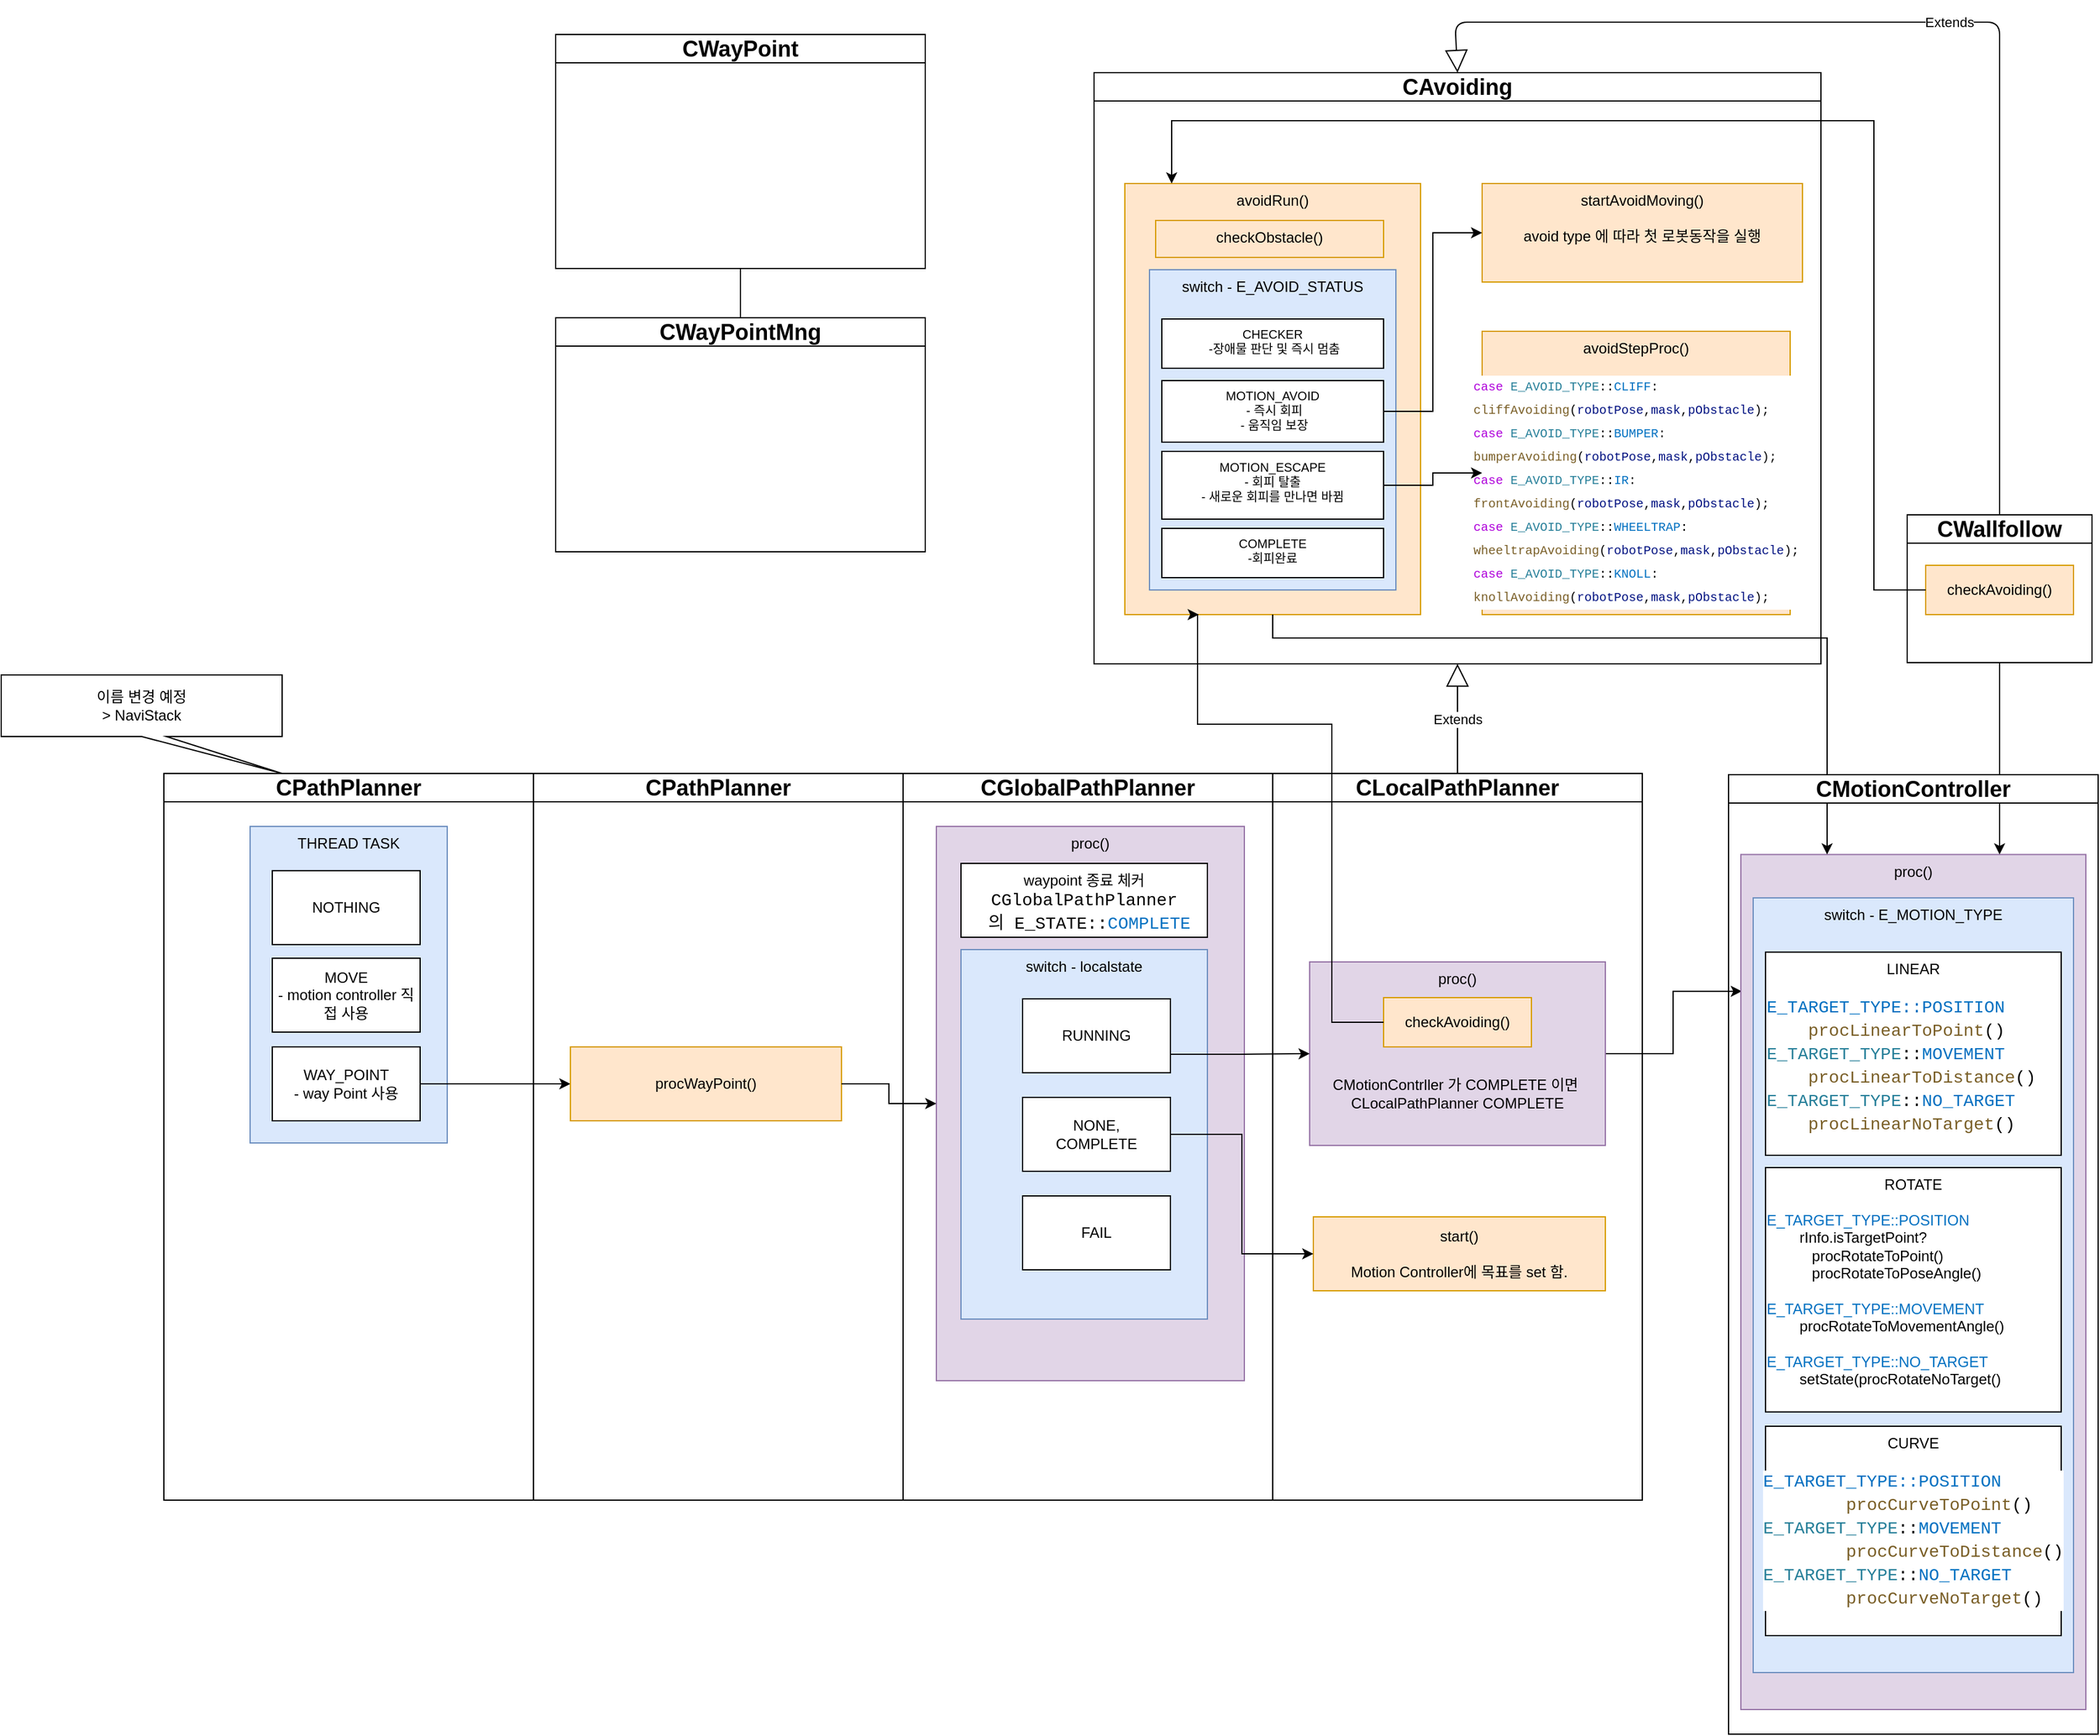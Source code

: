 <mxfile version="24.4.0" type="device" pages="6">
  <diagram id="KuYQaHU5HzIFa5MSc5V8" name="타스크플래너시퀀스">
    <mxGraphModel dx="2901" dy="2366" grid="1" gridSize="10" guides="1" tooltips="1" connect="1" arrows="1" fold="1" page="1" pageScale="1" pageWidth="827" pageHeight="1169" math="0" shadow="0">
      <root>
        <mxCell id="0" />
        <mxCell id="1" parent="0" />
        <mxCell id="koHOs85ZeHyUhIIFZlP8-1" value="&lt;font style=&quot;font-size: 18px;&quot;&gt;CPathPlanner&lt;/font&gt;" style="swimlane;whiteSpace=wrap;html=1;" parent="1" vertex="1">
          <mxGeometry x="-68" width="300" height="590" as="geometry" />
        </mxCell>
        <mxCell id="koHOs85ZeHyUhIIFZlP8-2" value="THREAD TASK&lt;br&gt;&lt;br&gt;switch" style="rounded=0;whiteSpace=wrap;html=1;align=center;verticalAlign=top;labelBorderColor=none;fillColor=#dae8fc;strokeColor=#6c8ebf;" parent="koHOs85ZeHyUhIIFZlP8-1" vertex="1">
          <mxGeometry x="70" y="43" width="160" height="257" as="geometry" />
        </mxCell>
        <mxCell id="koHOs85ZeHyUhIIFZlP8-5" value="WAY_POINT&lt;br&gt;- way Point 사용" style="rounded=0;whiteSpace=wrap;html=1;" parent="koHOs85ZeHyUhIIFZlP8-1" vertex="1">
          <mxGeometry x="88" y="222" width="120" height="60" as="geometry" />
        </mxCell>
        <mxCell id="koHOs85ZeHyUhIIFZlP8-53" value="MOVE&lt;br&gt;- motion controller 직접 사용" style="rounded=0;whiteSpace=wrap;html=1;" parent="koHOs85ZeHyUhIIFZlP8-1" vertex="1">
          <mxGeometry x="88" y="150" width="120" height="60" as="geometry" />
        </mxCell>
        <mxCell id="koHOs85ZeHyUhIIFZlP8-3" value="NOTHING" style="rounded=0;whiteSpace=wrap;html=1;" parent="1" vertex="1">
          <mxGeometry x="20" y="78.92" width="120" height="60" as="geometry" />
        </mxCell>
        <mxCell id="koHOs85ZeHyUhIIFZlP8-4" style="edgeStyle=orthogonalEdgeStyle;rounded=0;orthogonalLoop=1;jettySize=auto;html=1;exitX=1;exitY=0.5;exitDx=0;exitDy=0;entryX=0;entryY=0.5;entryDx=0;entryDy=0;" parent="1" source="koHOs85ZeHyUhIIFZlP8-5" target="koHOs85ZeHyUhIIFZlP8-34" edge="1">
          <mxGeometry relative="1" as="geometry" />
        </mxCell>
        <mxCell id="koHOs85ZeHyUhIIFZlP8-6" style="edgeStyle=orthogonalEdgeStyle;rounded=0;orthogonalLoop=1;jettySize=auto;html=1;exitX=1;exitY=0.5;exitDx=0;exitDy=0;entryX=0.003;entryY=0.16;entryDx=0;entryDy=0;entryPerimeter=0;" parent="1" source="koHOs85ZeHyUhIIFZlP8-43" target="koHOs85ZeHyUhIIFZlP8-9" edge="1">
          <mxGeometry relative="1" as="geometry" />
        </mxCell>
        <mxCell id="koHOs85ZeHyUhIIFZlP8-7" value="Extends" style="endArrow=block;endSize=16;endFill=0;html=1;entryX=0.5;entryY=1;entryDx=0;entryDy=0;exitX=0.5;exitY=0;exitDx=0;exitDy=0;" parent="1" source="koHOs85ZeHyUhIIFZlP8-42" target="koHOs85ZeHyUhIIFZlP8-10" edge="1">
          <mxGeometry width="160" relative="1" as="geometry">
            <mxPoint x="970" y="860" as="sourcePoint" />
            <mxPoint x="1630" y="400" as="targetPoint" />
            <Array as="points" />
          </mxGeometry>
        </mxCell>
        <mxCell id="koHOs85ZeHyUhIIFZlP8-8" value="" style="group" parent="1" vertex="1" connectable="0">
          <mxGeometry x="1212" y="121" width="280" height="639" as="geometry" />
        </mxCell>
        <mxCell id="koHOs85ZeHyUhIIFZlP8-9" value="proc()" style="rounded=0;whiteSpace=wrap;html=1;verticalAlign=top;fillColor=#e1d5e7;strokeColor=#9673a6;" parent="koHOs85ZeHyUhIIFZlP8-8" vertex="1">
          <mxGeometry y="-55.222" width="280" height="694.222" as="geometry" />
        </mxCell>
        <mxCell id="koHOs85ZeHyUhIIFZlP8-10" value="&lt;font style=&quot;font-size: 18px;&quot;&gt;CAvoiding&lt;/font&gt;" style="swimlane;whiteSpace=wrap;html=1;verticalAlign=middle;" parent="1" vertex="1">
          <mxGeometry x="687" y="-569" width="590" height="480" as="geometry" />
        </mxCell>
        <mxCell id="koHOs85ZeHyUhIIFZlP8-11" value="avoidRun()" style="rounded=0;whiteSpace=wrap;html=1;fillColor=#ffe6cc;strokeColor=#d79b00;verticalAlign=top;" parent="koHOs85ZeHyUhIIFZlP8-10" vertex="1">
          <mxGeometry x="25" y="90" width="240" height="350" as="geometry" />
        </mxCell>
        <mxCell id="koHOs85ZeHyUhIIFZlP8-12" value="switch -&amp;nbsp;E_AVOID_STATUS&lt;br&gt;" style="rounded=0;whiteSpace=wrap;html=1;align=center;verticalAlign=top;fillColor=#dae8fc;strokeColor=#6c8ebf;" parent="koHOs85ZeHyUhIIFZlP8-10" vertex="1">
          <mxGeometry x="45" y="160" width="200" height="260" as="geometry" />
        </mxCell>
        <mxCell id="koHOs85ZeHyUhIIFZlP8-13" value="CHECKER&lt;br style=&quot;font-size: 10px;&quot;&gt;&lt;span style=&quot;font-size: 10px;&quot;&gt;&amp;nbsp;-장애물 판단 및 즉시 멈춤&lt;/span&gt;" style="rounded=0;whiteSpace=wrap;html=1;verticalAlign=top;align=center;fontSize=10;" parent="koHOs85ZeHyUhIIFZlP8-10" vertex="1">
          <mxGeometry x="55" y="200" width="180" height="40" as="geometry" />
        </mxCell>
        <mxCell id="koHOs85ZeHyUhIIFZlP8-14" value="MOTION_AVOID&lt;br style=&quot;font-size: 10px;&quot;&gt;&amp;nbsp;- 즉시 회피&lt;br style=&quot;font-size: 10px;&quot;&gt;&amp;nbsp;- 움직임 보장" style="rounded=0;whiteSpace=wrap;html=1;verticalAlign=top;align=center;fontSize=10;" parent="koHOs85ZeHyUhIIFZlP8-10" vertex="1">
          <mxGeometry x="55" y="250" width="180" height="50" as="geometry" />
        </mxCell>
        <mxCell id="koHOs85ZeHyUhIIFZlP8-15" value="MOTION_ESCAPE&lt;br style=&quot;font-size: 10px;&quot;&gt;- 회피 탈출&lt;br style=&quot;font-size: 10px;&quot;&gt;- 새로운 회피를 만나면 바뀜" style="rounded=0;whiteSpace=wrap;html=1;verticalAlign=top;fontSize=10;align=center;" parent="koHOs85ZeHyUhIIFZlP8-10" vertex="1">
          <mxGeometry x="55" y="307.5" width="180" height="55" as="geometry" />
        </mxCell>
        <mxCell id="koHOs85ZeHyUhIIFZlP8-16" value="COMPLETE&lt;br style=&quot;font-size: 10px;&quot;&gt;-회피완료" style="rounded=0;whiteSpace=wrap;html=1;verticalAlign=top;fontSize=10;align=center;" parent="koHOs85ZeHyUhIIFZlP8-10" vertex="1">
          <mxGeometry x="55" y="370" width="180" height="40" as="geometry" />
        </mxCell>
        <mxCell id="koHOs85ZeHyUhIIFZlP8-17" value="checkObstacle()" style="rounded=0;whiteSpace=wrap;html=1;fillColor=#ffe6cc;strokeColor=#d79b00;verticalAlign=top;" parent="koHOs85ZeHyUhIIFZlP8-10" vertex="1">
          <mxGeometry x="50" y="120" width="185" height="30" as="geometry" />
        </mxCell>
        <mxCell id="koHOs85ZeHyUhIIFZlP8-18" value="startAvoidMoving()&lt;br&gt;&lt;br&gt;avoid type 에 따라 첫 로봇동작을 실행" style="rounded=0;whiteSpace=wrap;html=1;fillColor=#ffe6cc;strokeColor=#d79b00;verticalAlign=top;" parent="koHOs85ZeHyUhIIFZlP8-10" vertex="1">
          <mxGeometry x="315" y="90" width="260" height="80" as="geometry" />
        </mxCell>
        <mxCell id="koHOs85ZeHyUhIIFZlP8-19" value="avoidStepProc()&lt;br&gt;&lt;br&gt;&lt;div style=&quot;background-color: rgb(255, 255, 255); font-family: Consolas, &amp;quot;Courier New&amp;quot;, monospace; line-height: 19px; font-size: 10px;&quot;&gt;&lt;div style=&quot;text-align: left;&quot;&gt;&lt;span style=&quot;color: rgb(175, 0, 219);&quot;&gt;case&lt;/span&gt; &lt;span style=&quot;color: rgb(38, 127, 153);&quot;&gt;E_AVOID_TYPE&lt;/span&gt;::&lt;span style=&quot;color: rgb(0, 112, 193);&quot;&gt;CLIFF&lt;/span&gt;:&lt;br&gt;&lt;/div&gt;&lt;div style=&quot;text-align: left;&quot;&gt;&lt;span style=&quot;color: #795e26;&quot;&gt;cliffAvoiding&lt;/span&gt;(&lt;span style=&quot;color: #001080;&quot;&gt;robotPose&lt;/span&gt;,&lt;span style=&quot;color: #001080;&quot;&gt;mask&lt;/span&gt;,&lt;span style=&quot;color: #001080;&quot;&gt;pObstacle&lt;/span&gt;);&lt;/div&gt;&lt;div style=&quot;text-align: left;&quot;&gt;&lt;span style=&quot;color: rgb(175, 0, 219);&quot;&gt;case&lt;/span&gt; &lt;span style=&quot;color: rgb(38, 127, 153);&quot;&gt;E_AVOID_TYPE&lt;/span&gt;::&lt;span style=&quot;color: rgb(0, 112, 193);&quot;&gt;BUMPER&lt;/span&gt;:&lt;br&gt;&lt;/div&gt;&lt;div style=&quot;text-align: left;&quot;&gt;&lt;span style=&quot;color: #795e26;&quot;&gt;bumperAvoiding&lt;/span&gt;(&lt;span style=&quot;color: #001080;&quot;&gt;robotPose&lt;/span&gt;,&lt;span style=&quot;color: #001080;&quot;&gt;mask&lt;/span&gt;,&lt;span style=&quot;color: #001080;&quot;&gt;pObstacle&lt;/span&gt;);&lt;/div&gt;&lt;div style=&quot;text-align: left;&quot;&gt;&lt;span style=&quot;color: rgb(175, 0, 219);&quot;&gt;case&lt;/span&gt; &lt;span style=&quot;color: rgb(38, 127, 153);&quot;&gt;E_AVOID_TYPE&lt;/span&gt;::&lt;span style=&quot;color: rgb(0, 112, 193);&quot;&gt;IR&lt;/span&gt;:&lt;br&gt;&lt;/div&gt;&lt;div style=&quot;text-align: left;&quot;&gt;&lt;span style=&quot;color: #795e26;&quot;&gt;frontAvoiding&lt;/span&gt;(&lt;span style=&quot;color: #001080;&quot;&gt;robotPose&lt;/span&gt;,&lt;span style=&quot;color: #001080;&quot;&gt;mask&lt;/span&gt;,&lt;span style=&quot;color: #001080;&quot;&gt;pObstacle&lt;/span&gt;);&lt;/div&gt;&lt;div style=&quot;text-align: left;&quot;&gt;&lt;span style=&quot;color: rgb(175, 0, 219);&quot;&gt;case&lt;/span&gt; &lt;span style=&quot;color: rgb(38, 127, 153);&quot;&gt;E_AVOID_TYPE&lt;/span&gt;::&lt;span style=&quot;color: rgb(0, 112, 193);&quot;&gt;WHEELTRAP&lt;/span&gt;:&lt;br&gt;&lt;/div&gt;&lt;div style=&quot;text-align: left;&quot;&gt;&lt;span style=&quot;color: #795e26;&quot;&gt;wheeltrapAvoiding&lt;/span&gt;(&lt;span style=&quot;color: #001080;&quot;&gt;robotPose&lt;/span&gt;,&lt;span style=&quot;color: #001080;&quot;&gt;mask&lt;/span&gt;,&lt;span style=&quot;color: #001080;&quot;&gt;pObstacle&lt;/span&gt;);&lt;/div&gt;&lt;div style=&quot;text-align: left;&quot;&gt;&lt;span style=&quot;color: rgb(175, 0, 219);&quot;&gt;case&lt;/span&gt; &lt;span style=&quot;color: rgb(38, 127, 153);&quot;&gt;E_AVOID_TYPE&lt;/span&gt;::&lt;span style=&quot;color: rgb(0, 112, 193);&quot;&gt;KNOLL&lt;/span&gt;:&lt;br&gt;&lt;/div&gt;&lt;div style=&quot;text-align: left;&quot;&gt;&lt;span style=&quot;color: #795e26;&quot;&gt;knollAvoiding&lt;/span&gt;(&lt;span style=&quot;color: #001080;&quot;&gt;robotPose&lt;/span&gt;,&lt;span style=&quot;color: #001080;&quot;&gt;mask&lt;/span&gt;,&lt;span style=&quot;color: #001080;&quot;&gt;pObstacle&lt;/span&gt;);&lt;/div&gt;&lt;/div&gt;" style="rounded=0;whiteSpace=wrap;html=1;fillColor=#ffe6cc;strokeColor=#d79b00;verticalAlign=top;" parent="koHOs85ZeHyUhIIFZlP8-10" vertex="1">
          <mxGeometry x="315" y="210" width="250" height="230" as="geometry" />
        </mxCell>
        <mxCell id="koHOs85ZeHyUhIIFZlP8-20" style="edgeStyle=orthogonalEdgeStyle;rounded=0;orthogonalLoop=1;jettySize=auto;html=1;exitX=1;exitY=0.5;exitDx=0;exitDy=0;entryX=0;entryY=0.5;entryDx=0;entryDy=0;" parent="koHOs85ZeHyUhIIFZlP8-10" source="koHOs85ZeHyUhIIFZlP8-14" target="koHOs85ZeHyUhIIFZlP8-18" edge="1">
          <mxGeometry relative="1" as="geometry" />
        </mxCell>
        <mxCell id="koHOs85ZeHyUhIIFZlP8-21" style="edgeStyle=orthogonalEdgeStyle;rounded=0;orthogonalLoop=1;jettySize=auto;html=1;exitX=1;exitY=0.5;exitDx=0;exitDy=0;" parent="koHOs85ZeHyUhIIFZlP8-10" source="koHOs85ZeHyUhIIFZlP8-15" target="koHOs85ZeHyUhIIFZlP8-19" edge="1">
          <mxGeometry relative="1" as="geometry" />
        </mxCell>
        <mxCell id="koHOs85ZeHyUhIIFZlP8-52" style="edgeStyle=orthogonalEdgeStyle;rounded=0;orthogonalLoop=1;jettySize=auto;html=1;exitX=0.5;exitY=1;exitDx=0;exitDy=0;entryX=0.75;entryY=0;entryDx=0;entryDy=0;" parent="1" source="koHOs85ZeHyUhIIFZlP8-23" target="koHOs85ZeHyUhIIFZlP8-9" edge="1">
          <mxGeometry relative="1" as="geometry" />
        </mxCell>
        <mxCell id="koHOs85ZeHyUhIIFZlP8-23" value="&lt;font style=&quot;font-size: 18px;&quot;&gt;CWallfollow&lt;/font&gt;" style="swimlane;whiteSpace=wrap;html=1;verticalAlign=middle;" parent="1" vertex="1">
          <mxGeometry x="1347" y="-210" width="150" height="120" as="geometry" />
        </mxCell>
        <mxCell id="koHOs85ZeHyUhIIFZlP8-24" value="checkAvoiding()" style="rounded=0;whiteSpace=wrap;html=1;fillColor=#ffe6cc;strokeColor=#d79b00;" parent="koHOs85ZeHyUhIIFZlP8-23" vertex="1">
          <mxGeometry x="15" y="41" width="120" height="40" as="geometry" />
        </mxCell>
        <mxCell id="koHOs85ZeHyUhIIFZlP8-25" value="Extends" style="endArrow=block;endSize=16;endFill=0;html=1;entryX=0.5;entryY=0;entryDx=0;entryDy=0;exitX=0.5;exitY=0;exitDx=0;exitDy=0;" parent="1" source="koHOs85ZeHyUhIIFZlP8-23" target="koHOs85ZeHyUhIIFZlP8-10" edge="1">
          <mxGeometry width="160" relative="1" as="geometry">
            <mxPoint x="1580" y="520" as="sourcePoint" />
            <mxPoint x="1672" y="520" as="targetPoint" />
            <Array as="points">
              <mxPoint x="1422" y="-610" />
              <mxPoint x="1200" y="-610" />
              <mxPoint x="980" y="-610" />
            </Array>
          </mxGeometry>
        </mxCell>
        <mxCell id="koHOs85ZeHyUhIIFZlP8-27" style="edgeStyle=orthogonalEdgeStyle;rounded=0;orthogonalLoop=1;jettySize=auto;html=1;exitX=0;exitY=0.5;exitDx=0;exitDy=0;entryX=0.5;entryY=0;entryDx=0;entryDy=0;" parent="1" source="koHOs85ZeHyUhIIFZlP8-24" edge="1">
          <mxGeometry relative="1" as="geometry">
            <Array as="points">
              <mxPoint x="1320" y="-149" />
              <mxPoint x="1320" y="-530" />
              <mxPoint x="750" y="-530" />
            </Array>
            <mxPoint x="1341" y="-169" as="sourcePoint" />
            <mxPoint x="750" y="-479" as="targetPoint" />
          </mxGeometry>
        </mxCell>
        <mxCell id="koHOs85ZeHyUhIIFZlP8-28" style="edgeStyle=orthogonalEdgeStyle;rounded=0;orthogonalLoop=1;jettySize=auto;html=1;exitX=0.5;exitY=1;exitDx=0;exitDy=0;entryX=0.25;entryY=0;entryDx=0;entryDy=0;" parent="1" source="koHOs85ZeHyUhIIFZlP8-11" target="koHOs85ZeHyUhIIFZlP8-9" edge="1">
          <mxGeometry relative="1" as="geometry">
            <Array as="points">
              <mxPoint x="832" y="-110" />
              <mxPoint x="1282" y="-110" />
            </Array>
          </mxGeometry>
        </mxCell>
        <mxCell id="koHOs85ZeHyUhIIFZlP8-29" value="switch - E_MOTION_TYPE&lt;br&gt;&lt;br&gt;" style="rounded=0;whiteSpace=wrap;html=1;align=center;verticalAlign=top;fillColor=#dae8fc;strokeColor=#6c8ebf;" parent="1" vertex="1">
          <mxGeometry x="1222" y="101" width="260" height="629" as="geometry" />
        </mxCell>
        <mxCell id="koHOs85ZeHyUhIIFZlP8-30" value="LINEAR&lt;br&gt;&lt;br&gt;&lt;div style=&quot;background-color: rgb(255, 255, 255); font-family: Consolas, &amp;quot;Courier New&amp;quot;, monospace; font-size: 14px; line-height: 19px;&quot;&gt;&lt;div style=&quot;text-align: left;&quot;&gt;&lt;font color=&quot;#0070c1&quot;&gt;E_TARGET_TYPE&lt;span style=&quot;&quot;&gt;::&lt;/span&gt;POSITION&lt;/font&gt;&lt;/div&gt;&lt;div style=&quot;text-align: left;&quot;&gt;&lt;span style=&quot;color: #795e26;&quot;&gt;&lt;span style=&quot;&quot;&gt;&lt;span style=&quot;white-space: pre;&quot;&gt;&amp;nbsp;&amp;nbsp;&amp;nbsp;&amp;nbsp;&lt;/span&gt;&lt;/span&gt;procLinearToPoint&lt;/span&gt;()&lt;/div&gt;&lt;div style=&quot;text-align: left;&quot;&gt;&lt;span style=&quot;color: rgb(38, 127, 153);&quot;&gt;E_TARGET_TYPE&lt;/span&gt;::&lt;span style=&quot;color: rgb(0, 112, 193);&quot;&gt;MOVEMENT&lt;/span&gt; &lt;span style=&quot;&quot;&gt;&lt;span style=&quot;white-space: pre;&quot;&gt;&amp;nbsp;&amp;nbsp;&amp;nbsp;&amp;nbsp;&lt;/span&gt;&lt;/span&gt;&lt;span style=&quot;color: rgb(121, 94, 38);&quot;&gt;procLinearToDistance&lt;/span&gt;()&lt;/div&gt;&lt;div style=&quot;text-align: left;&quot;&gt;&lt;span style=&quot;color: #267f99;&quot;&gt;E_TARGET_TYPE&lt;/span&gt;::&lt;span style=&quot;color: #0070c1;&quot;&gt;NO_TARGET&lt;/span&gt; &lt;span style=&quot;&quot;&gt;&lt;span style=&quot;white-space: pre;&quot;&gt;&amp;nbsp;&amp;nbsp;&amp;nbsp;&amp;nbsp;&lt;/span&gt;&lt;/span&gt;&lt;span style=&quot;color: #795e26;&quot;&gt;procLinearNoTarget&lt;/span&gt;()&lt;/div&gt;&lt;/div&gt;" style="rounded=0;whiteSpace=wrap;html=1;verticalAlign=top;" parent="1" vertex="1">
          <mxGeometry x="1232" y="145.08" width="240" height="164.92" as="geometry" />
        </mxCell>
        <mxCell id="koHOs85ZeHyUhIIFZlP8-31" value="&lt;div&gt;ROTATE&lt;/div&gt;&lt;div&gt;&lt;br&gt;&lt;/div&gt;&lt;div style=&quot;text-align: left;&quot;&gt;&lt;font color=&quot;#0070c1&quot;&gt;E_TARGET_TYPE::POSITION &lt;/font&gt;&lt;span style=&quot;white-space: pre;&quot;&gt;&#x9;&lt;/span&gt;rInfo.isTargetPoint?&lt;span style=&quot;white-space: pre;&quot;&gt;&#x9;&lt;/span&gt;&lt;/div&gt;&lt;div style=&quot;text-align: left;&quot;&gt;&lt;span style=&quot;white-space: pre;&quot;&gt;&#x9;&lt;/span&gt;&amp;nbsp; &amp;nbsp;procRotateToPoint()&lt;/div&gt;&lt;div style=&quot;text-align: left;&quot;&gt;&lt;span style=&quot;white-space: pre;&quot;&gt;&#x9;&lt;/span&gt;&amp;nbsp; &amp;nbsp;procRotateToPoseAngle()&lt;/div&gt;&lt;div style=&quot;text-align: left;&quot;&gt;&lt;br&gt;&lt;/div&gt;&lt;div style=&quot;text-align: left;&quot;&gt;&lt;font color=&quot;#0070c1&quot;&gt;E_TARGET_TYPE::MOVEMENT&lt;/font&gt;&lt;/div&gt;&lt;div style=&quot;text-align: left;&quot;&gt;&lt;span style=&quot;white-space: pre;&quot;&gt;&#x9;&lt;/span&gt;procRotateToMovementAngle()&lt;/div&gt;&lt;div style=&quot;text-align: left;&quot;&gt;&lt;br&gt;&lt;/div&gt;&lt;div style=&quot;text-align: left;&quot;&gt;&lt;font color=&quot;#0070c1&quot;&gt;E_TARGET_TYPE::NO_TARGET &lt;/font&gt;&lt;span style=&quot;white-space: pre;&quot;&gt;&#x9;&lt;/span&gt;setState(procRotateNoTarget()&lt;/div&gt;" style="rounded=0;whiteSpace=wrap;html=1;verticalAlign=top;" parent="1" vertex="1">
          <mxGeometry x="1232" y="320.001" width="240" height="198.367" as="geometry" />
        </mxCell>
        <mxCell id="koHOs85ZeHyUhIIFZlP8-32" value="&lt;div&gt;CURVE&lt;/div&gt;&lt;div style=&quot;text-align: left;&quot;&gt;&lt;br&gt;&lt;/div&gt;&lt;div style=&quot;&quot;&gt;&lt;div style=&quot;background-color: rgb(255, 255, 255); font-family: Consolas, &amp;quot;Courier New&amp;quot;, monospace; font-size: 14px; line-height: 19px;&quot;&gt;&lt;div style=&quot;text-align: left;&quot;&gt;&lt;font color=&quot;#0070c1&quot;&gt;E_TARGET_TYPE::POSITION&lt;/font&gt;&lt;/div&gt;&lt;div style=&quot;text-align: left;&quot;&gt;&lt;span style=&quot;color: #795e26;&quot;&gt;&lt;span style=&quot;white-space: pre;&quot;&gt;&#x9;&lt;/span&gt;procCurveToPoint&lt;/span&gt;()&lt;/div&gt;&lt;div style=&quot;text-align: left;&quot;&gt;&lt;span style=&quot;color: #267f99;&quot;&gt;E_TARGET_TYPE&lt;/span&gt;::&lt;span style=&quot;color: #0070c1;&quot;&gt;MOVEMENT&lt;/span&gt;&lt;/div&gt;&lt;div style=&quot;text-align: left;&quot;&gt;&lt;span style=&quot;color: #795e26;&quot;&gt;&lt;span style=&quot;white-space: pre;&quot;&gt;&#x9;&lt;/span&gt;&lt;/span&gt;&lt;span style=&quot;color: #795e26;&quot;&gt;procCurveToDistance&lt;/span&gt;()&lt;/div&gt;&lt;div style=&quot;text-align: left;&quot;&gt;&lt;span style=&quot;color: #267f99;&quot;&gt;E_TARGET_TYPE&lt;/span&gt;::&lt;span style=&quot;color: #0070c1;&quot;&gt;NO_TARGET&lt;/span&gt;&lt;/div&gt;&lt;div style=&quot;text-align: left;&quot;&gt;&lt;span style=&quot;white-space: pre;&quot;&gt;&#x9;&lt;/span&gt;&lt;span style=&quot;color: #795e26;&quot;&gt;procCurveNoTarget&lt;/span&gt;()&lt;/div&gt;&lt;/div&gt;&lt;/div&gt;" style="rounded=0;whiteSpace=wrap;html=1;verticalAlign=top;" parent="1" vertex="1">
          <mxGeometry x="1232" y="530" width="240" height="170" as="geometry" />
        </mxCell>
        <mxCell id="koHOs85ZeHyUhIIFZlP8-33" value="&lt;font style=&quot;font-size: 18px;&quot;&gt;CPathPlanner&lt;/font&gt;" style="swimlane;whiteSpace=wrap;html=1;" parent="1" vertex="1">
          <mxGeometry x="232" width="300" height="590" as="geometry" />
        </mxCell>
        <mxCell id="koHOs85ZeHyUhIIFZlP8-34" value="procWayPoint()" style="rounded=0;whiteSpace=wrap;html=1;fillColor=#ffe6cc;strokeColor=#d79b00;" parent="koHOs85ZeHyUhIIFZlP8-33" vertex="1">
          <mxGeometry x="30" y="222" width="220" height="60" as="geometry" />
        </mxCell>
        <mxCell id="koHOs85ZeHyUhIIFZlP8-35" value="&lt;font style=&quot;font-size: 18px;&quot;&gt;CGlobalPathPlanner&lt;/font&gt;" style="swimlane;whiteSpace=wrap;html=1;" parent="1" vertex="1">
          <mxGeometry x="532" width="300" height="590" as="geometry" />
        </mxCell>
        <mxCell id="koHOs85ZeHyUhIIFZlP8-36" value="proc()" style="rounded=0;whiteSpace=wrap;html=1;verticalAlign=top;fillColor=#e1d5e7;strokeColor=#9673a6;" parent="koHOs85ZeHyUhIIFZlP8-35" vertex="1">
          <mxGeometry x="27" y="43" width="250" height="450" as="geometry" />
        </mxCell>
        <mxCell id="koHOs85ZeHyUhIIFZlP8-37" value="switch - localstate&lt;br&gt;&lt;br&gt;&lt;br&gt;" style="rounded=0;whiteSpace=wrap;html=1;align=center;verticalAlign=top;labelBorderColor=none;fillColor=#dae8fc;strokeColor=#6c8ebf;" parent="koHOs85ZeHyUhIIFZlP8-35" vertex="1">
          <mxGeometry x="47" y="143" width="200" height="300" as="geometry" />
        </mxCell>
        <mxCell id="koHOs85ZeHyUhIIFZlP8-38" value="waypoint 종료 체커&lt;br&gt;&lt;div style=&quot;background-color: rgb(255, 255, 255); font-family: Consolas, &amp;quot;Courier New&amp;quot;, monospace; font-size: 14px; line-height: 19px;&quot;&gt;CGlobalPathPlanner&lt;/div&gt;&lt;div style=&quot;background-color: rgb(255, 255, 255); font-family: Consolas, &amp;quot;Courier New&amp;quot;, monospace; font-size: 14px; line-height: 19px;&quot;&gt;&amp;nbsp;의&amp;nbsp;E_STATE&lt;span style=&quot;&quot;&gt;::&lt;/span&gt;&lt;span style=&quot;color: rgb(0, 112, 193);&quot;&gt;COMPLETE&lt;/span&gt;&lt;/div&gt;" style="rounded=0;whiteSpace=wrap;html=1;align=center;verticalAlign=top;" parent="koHOs85ZeHyUhIIFZlP8-35" vertex="1">
          <mxGeometry x="47" y="73" width="200" height="60" as="geometry" />
        </mxCell>
        <mxCell id="koHOs85ZeHyUhIIFZlP8-39" value="NONE,&lt;br&gt;COMPLETE" style="rounded=0;whiteSpace=wrap;html=1;" parent="koHOs85ZeHyUhIIFZlP8-35" vertex="1">
          <mxGeometry x="97" y="263" width="120" height="60" as="geometry" />
        </mxCell>
        <mxCell id="koHOs85ZeHyUhIIFZlP8-40" value="FAIL" style="rounded=0;whiteSpace=wrap;html=1;" parent="koHOs85ZeHyUhIIFZlP8-35" vertex="1">
          <mxGeometry x="97" y="343" width="120" height="60" as="geometry" />
        </mxCell>
        <mxCell id="koHOs85ZeHyUhIIFZlP8-41" value="RUNNING" style="rounded=0;whiteSpace=wrap;html=1;" parent="koHOs85ZeHyUhIIFZlP8-35" vertex="1">
          <mxGeometry x="97" y="183" width="120" height="60" as="geometry" />
        </mxCell>
        <mxCell id="koHOs85ZeHyUhIIFZlP8-42" value="&lt;font style=&quot;font-size: 18px;&quot;&gt;CLocalPathPlanner&lt;/font&gt;" style="swimlane;whiteSpace=wrap;html=1;" parent="1" vertex="1">
          <mxGeometry x="832" width="300" height="590" as="geometry" />
        </mxCell>
        <mxCell id="koHOs85ZeHyUhIIFZlP8-43" value="proc()&lt;br&gt;&lt;br&gt;&lt;br&gt;&lt;br&gt;&lt;br&gt;&lt;br&gt;CMotionContrller 가 COMPLETE 이면&amp;nbsp;&lt;br&gt;CLocalPathPlanner COMPLETE" style="rounded=0;whiteSpace=wrap;html=1;verticalAlign=top;fillColor=#e1d5e7;strokeColor=#9673a6;" parent="koHOs85ZeHyUhIIFZlP8-42" vertex="1">
          <mxGeometry x="30" y="153" width="240" height="149" as="geometry" />
        </mxCell>
        <mxCell id="koHOs85ZeHyUhIIFZlP8-44" value="start()&lt;br&gt;&lt;br&gt;Motion Controller에 목표를 set 함." style="rounded=0;whiteSpace=wrap;html=1;fillColor=#ffe6cc;strokeColor=#d79b00;" parent="koHOs85ZeHyUhIIFZlP8-42" vertex="1">
          <mxGeometry x="33" y="360" width="237" height="60" as="geometry" />
        </mxCell>
        <mxCell id="koHOs85ZeHyUhIIFZlP8-45" value="checkAvoiding()" style="rounded=0;whiteSpace=wrap;html=1;fillColor=#ffe6cc;strokeColor=#d79b00;" parent="koHOs85ZeHyUhIIFZlP8-42" vertex="1">
          <mxGeometry x="90" y="182" width="120" height="40" as="geometry" />
        </mxCell>
        <mxCell id="koHOs85ZeHyUhIIFZlP8-46" value="&lt;font style=&quot;font-size: 18px;&quot;&gt;CMotionController&lt;/font&gt;" style="swimlane;whiteSpace=wrap;html=1;" parent="1" vertex="1">
          <mxGeometry x="1202" y="1" width="300" height="779" as="geometry" />
        </mxCell>
        <mxCell id="koHOs85ZeHyUhIIFZlP8-47" style="edgeStyle=orthogonalEdgeStyle;rounded=0;orthogonalLoop=1;jettySize=auto;html=1;exitX=1;exitY=0.5;exitDx=0;exitDy=0;entryX=0;entryY=0.5;entryDx=0;entryDy=0;" parent="1" source="koHOs85ZeHyUhIIFZlP8-34" target="koHOs85ZeHyUhIIFZlP8-36" edge="1">
          <mxGeometry relative="1" as="geometry" />
        </mxCell>
        <mxCell id="koHOs85ZeHyUhIIFZlP8-48" style="edgeStyle=orthogonalEdgeStyle;rounded=0;orthogonalLoop=1;jettySize=auto;html=1;exitX=1;exitY=0.75;exitDx=0;exitDy=0;entryX=0;entryY=0.5;entryDx=0;entryDy=0;" parent="1" source="koHOs85ZeHyUhIIFZlP8-41" target="koHOs85ZeHyUhIIFZlP8-43" edge="1">
          <mxGeometry relative="1" as="geometry">
            <mxPoint x="870" y="256" as="targetPoint" />
          </mxGeometry>
        </mxCell>
        <mxCell id="koHOs85ZeHyUhIIFZlP8-49" style="edgeStyle=orthogonalEdgeStyle;rounded=0;orthogonalLoop=1;jettySize=auto;html=1;exitX=1;exitY=0.5;exitDx=0;exitDy=0;entryX=0;entryY=0.5;entryDx=0;entryDy=0;" parent="1" source="koHOs85ZeHyUhIIFZlP8-39" target="koHOs85ZeHyUhIIFZlP8-44" edge="1">
          <mxGeometry relative="1" as="geometry">
            <mxPoint x="862" y="400" as="targetPoint" />
          </mxGeometry>
        </mxCell>
        <mxCell id="koHOs85ZeHyUhIIFZlP8-50" style="edgeStyle=orthogonalEdgeStyle;rounded=0;orthogonalLoop=1;jettySize=auto;html=1;exitX=0;exitY=0.5;exitDx=0;exitDy=0;entryX=0.25;entryY=1;entryDx=0;entryDy=0;" parent="1" source="koHOs85ZeHyUhIIFZlP8-45" target="koHOs85ZeHyUhIIFZlP8-11" edge="1">
          <mxGeometry relative="1" as="geometry">
            <Array as="points">
              <mxPoint x="880" y="202" />
              <mxPoint x="880" y="-40" />
              <mxPoint x="771" y="-40" />
            </Array>
          </mxGeometry>
        </mxCell>
        <mxCell id="koHOs85ZeHyUhIIFZlP8-51" value="이름 변경 예정&lt;br&gt;&amp;gt; NaviStack" style="shape=callout;whiteSpace=wrap;html=1;perimeter=calloutPerimeter;position2=1;" parent="1" vertex="1">
          <mxGeometry x="-200" y="-80" width="228" height="80" as="geometry" />
        </mxCell>
        <mxCell id="koHOs85ZeHyUhIIFZlP8-55" value="&lt;span style=&quot;font-size: 18px;&quot;&gt;CWayPoint&lt;/span&gt;" style="swimlane;whiteSpace=wrap;html=1;" parent="1" vertex="1">
          <mxGeometry x="250" y="-600" width="300" height="190" as="geometry" />
        </mxCell>
        <mxCell id="koHOs85ZeHyUhIIFZlP8-57" value="&lt;span style=&quot;font-size: 18px;&quot;&gt;CWayPointMng&lt;/span&gt;" style="swimlane;whiteSpace=wrap;html=1;" parent="1" vertex="1">
          <mxGeometry x="250" y="-370" width="300" height="190" as="geometry" />
        </mxCell>
        <mxCell id="koHOs85ZeHyUhIIFZlP8-60" value="" style="endArrow=none;html=1;rounded=0;entryX=0.5;entryY=1;entryDx=0;entryDy=0;exitX=0.5;exitY=0;exitDx=0;exitDy=0;" parent="1" source="koHOs85ZeHyUhIIFZlP8-57" target="koHOs85ZeHyUhIIFZlP8-55" edge="1">
          <mxGeometry width="50" height="50" relative="1" as="geometry">
            <mxPoint x="482" y="-89" as="sourcePoint" />
            <mxPoint x="532" y="-139" as="targetPoint" />
          </mxGeometry>
        </mxCell>
      </root>
    </mxGraphModel>
  </diagram>
  <diagram id="nii3pQuNLEy9XFa7WiCd" name="Avoid">
    <mxGraphModel dx="2074" dy="2366" grid="1" gridSize="10" guides="1" tooltips="1" connect="1" arrows="1" fold="1" page="1" pageScale="1" pageWidth="827" pageHeight="1169" math="0" shadow="0">
      <root>
        <mxCell id="0" />
        <mxCell id="1" parent="0" />
        <mxCell id="T_z1Lizrm0-lVkznvWnp-1" value="&lt;font style=&quot;font-size: 18px;&quot;&gt;CAvoiding&lt;/font&gt;" style="swimlane;whiteSpace=wrap;html=1;verticalAlign=middle;" parent="1" vertex="1">
          <mxGeometry x="90" y="-50" width="920" height="610" as="geometry" />
        </mxCell>
        <mxCell id="gmVjN91JRl6D8NJvaT1l-1" value="avoidRun()" style="rounded=0;whiteSpace=wrap;html=1;verticalAlign=top;fillColor=#e1d5e7;strokeColor=#9673a6;" parent="T_z1Lizrm0-lVkznvWnp-1" vertex="1">
          <mxGeometry x="10" y="50" width="260" height="370" as="geometry" />
        </mxCell>
        <mxCell id="T_z1Lizrm0-lVkznvWnp-3" value="switch -&amp;nbsp;E_AVOID_STATUS&lt;br&gt;" style="rounded=0;whiteSpace=wrap;html=1;align=center;verticalAlign=top;fillColor=#dae8fc;strokeColor=#6c8ebf;" parent="T_z1Lizrm0-lVkznvWnp-1" vertex="1">
          <mxGeometry x="35" y="80" width="215" height="300" as="geometry" />
        </mxCell>
        <mxCell id="T_z1Lizrm0-lVkznvWnp-4" value="E_AVOID_STATUS::CHECKER&lt;br style=&quot;font-size: 10px;&quot;&gt;&lt;span style=&quot;font-size: 10px;&quot;&gt;&amp;nbsp;-장애물 판단 및 즉시 멈춤&lt;/span&gt;" style="rounded=0;whiteSpace=wrap;html=1;verticalAlign=top;align=center;fontSize=10;" parent="T_z1Lizrm0-lVkznvWnp-1" vertex="1">
          <mxGeometry x="45" y="120" width="195" height="40" as="geometry" />
        </mxCell>
        <mxCell id="T_z1Lizrm0-lVkznvWnp-5" value="E_AVOID_STATUS::MOTION_AVOID&lt;br style=&quot;font-size: 10px;&quot;&gt;&amp;nbsp;- 즉시 회피&lt;br style=&quot;font-size: 10px;&quot;&gt;&amp;nbsp;- 움직임 보장" style="rounded=0;whiteSpace=wrap;html=1;verticalAlign=top;align=center;fontSize=10;" parent="T_z1Lizrm0-lVkznvWnp-1" vertex="1">
          <mxGeometry x="45" y="170" width="195" height="50" as="geometry" />
        </mxCell>
        <mxCell id="T_z1Lizrm0-lVkznvWnp-6" value="E_AVOID_STATUS::MOTION_ESCAPTE&lt;br style=&quot;font-size: 10px;&quot;&gt;- 회피 탈출&lt;br style=&quot;font-size: 10px;&quot;&gt;- 새로운 회피를 만나면 바뀜" style="rounded=0;whiteSpace=wrap;html=1;verticalAlign=top;fontSize=10;align=center;" parent="T_z1Lizrm0-lVkznvWnp-1" vertex="1">
          <mxGeometry x="45" y="227.5" width="195" height="55" as="geometry" />
        </mxCell>
        <mxCell id="T_z1Lizrm0-lVkznvWnp-7" value="E_AVOID_STATUS::COMPLETE&lt;br&gt;-회피완료" style="rounded=0;whiteSpace=wrap;html=1;verticalAlign=top;fontSize=10;align=center;" parent="T_z1Lizrm0-lVkznvWnp-1" vertex="1">
          <mxGeometry x="45" y="290" width="195" height="40" as="geometry" />
        </mxCell>
        <mxCell id="T_z1Lizrm0-lVkznvWnp-9" value="MotionAvoid()&lt;br&gt;&lt;br&gt;avoid type 에 따라 첫 로봇동작을 실행" style="rounded=0;whiteSpace=wrap;html=1;fillColor=#ffe6cc;strokeColor=#d79b00;verticalAlign=top;" parent="T_z1Lizrm0-lVkznvWnp-1" vertex="1">
          <mxGeometry x="360" y="165" width="250" height="60" as="geometry" />
        </mxCell>
        <mxCell id="U9BT3uqJ1vTNYGoRxgMi-3" style="edgeStyle=orthogonalEdgeStyle;rounded=0;orthogonalLoop=1;jettySize=auto;html=1;exitX=0.5;exitY=1;exitDx=0;exitDy=0;entryX=0.5;entryY=0;entryDx=0;entryDy=0;" parent="T_z1Lizrm0-lVkznvWnp-1" source="T_z1Lizrm0-lVkznvWnp-10" target="T_z1Lizrm0-lVkznvWnp-14" edge="1">
          <mxGeometry relative="1" as="geometry" />
        </mxCell>
        <mxCell id="T_z1Lizrm0-lVkznvWnp-10" value="MotionEscape()&lt;br&gt;&lt;br&gt;checkObstacle() 로 장애물 판단&lt;br&gt;상시 escapProc() RUN" style="rounded=0;whiteSpace=wrap;html=1;fillColor=#ffe6cc;strokeColor=#d79b00;verticalAlign=top;" parent="T_z1Lizrm0-lVkznvWnp-1" vertex="1">
          <mxGeometry x="360" y="240" width="250" height="72.5" as="geometry" />
        </mxCell>
        <mxCell id="T_z1Lizrm0-lVkznvWnp-11" style="edgeStyle=orthogonalEdgeStyle;rounded=0;orthogonalLoop=1;jettySize=auto;html=1;exitX=1;exitY=0.5;exitDx=0;exitDy=0;entryX=0;entryY=0.5;entryDx=0;entryDy=0;" parent="T_z1Lizrm0-lVkznvWnp-1" source="T_z1Lizrm0-lVkznvWnp-5" target="T_z1Lizrm0-lVkznvWnp-9" edge="1">
          <mxGeometry relative="1" as="geometry" />
        </mxCell>
        <mxCell id="T_z1Lizrm0-lVkznvWnp-12" style="edgeStyle=orthogonalEdgeStyle;rounded=0;orthogonalLoop=1;jettySize=auto;html=1;exitX=1;exitY=0.5;exitDx=0;exitDy=0;" parent="T_z1Lizrm0-lVkznvWnp-1" source="T_z1Lizrm0-lVkznvWnp-6" target="T_z1Lizrm0-lVkznvWnp-10" edge="1">
          <mxGeometry relative="1" as="geometry" />
        </mxCell>
        <mxCell id="T_z1Lizrm0-lVkznvWnp-13" value="checker()&lt;br&gt;&lt;br&gt;???" style="rounded=0;whiteSpace=wrap;html=1;fillColor=#ffe6cc;strokeColor=#d79b00;verticalAlign=top;" parent="T_z1Lizrm0-lVkznvWnp-1" vertex="1">
          <mxGeometry x="360" y="70" width="250" height="80" as="geometry" />
        </mxCell>
        <mxCell id="T_z1Lizrm0-lVkznvWnp-14" value="escapeProc()&lt;br&gt;" style="rounded=0;whiteSpace=wrap;html=1;fillColor=#ffe6cc;strokeColor=#d79b00;verticalAlign=top;" parent="T_z1Lizrm0-lVkznvWnp-1" vertex="1">
          <mxGeometry x="360" y="336" width="250" height="250" as="geometry" />
        </mxCell>
        <mxCell id="T_z1Lizrm0-lVkznvWnp-15" value="switch -&amp;nbsp;E_AVOID_STATUS&lt;br&gt;" style="rounded=0;whiteSpace=wrap;html=1;align=center;verticalAlign=top;fillColor=#dae8fc;strokeColor=#6c8ebf;" parent="T_z1Lizrm0-lVkznvWnp-1" vertex="1">
          <mxGeometry x="377.5" y="368.5" width="215" height="197.5" as="geometry" />
        </mxCell>
        <mxCell id="T_z1Lizrm0-lVkznvWnp-20" style="edgeStyle=orthogonalEdgeStyle;rounded=0;orthogonalLoop=1;jettySize=auto;html=1;exitX=1;exitY=0.5;exitDx=0;exitDy=0;entryX=0;entryY=0.5;entryDx=0;entryDy=0;" parent="T_z1Lizrm0-lVkznvWnp-1" source="T_z1Lizrm0-lVkznvWnp-16" target="T_z1Lizrm0-lVkznvWnp-19" edge="1">
          <mxGeometry relative="1" as="geometry">
            <mxPoint x="660" y="426" as="targetPoint" />
          </mxGeometry>
        </mxCell>
        <mxCell id="T_z1Lizrm0-lVkznvWnp-16" value="SET_WAYPOIN" style="rounded=0;whiteSpace=wrap;html=1;verticalAlign=top;fontSize=10;align=center;" parent="T_z1Lizrm0-lVkznvWnp-1" vertex="1">
          <mxGeometry x="387.5" y="406" width="195" height="40" as="geometry" />
        </mxCell>
        <mxCell id="T_z1Lizrm0-lVkznvWnp-17" value="RUN_WAYPOINT" style="rounded=0;whiteSpace=wrap;html=1;verticalAlign=top;fontSize=10;align=center;" parent="T_z1Lizrm0-lVkznvWnp-1" vertex="1">
          <mxGeometry x="387.5" y="456" width="195" height="40" as="geometry" />
        </mxCell>
        <mxCell id="T_z1Lizrm0-lVkznvWnp-18" value="COMPLETE" style="rounded=0;whiteSpace=wrap;html=1;verticalAlign=top;fontSize=10;align=center;" parent="T_z1Lizrm0-lVkznvWnp-1" vertex="1">
          <mxGeometry x="387.5" y="506" width="195" height="40" as="geometry" />
        </mxCell>
        <mxCell id="T_z1Lizrm0-lVkznvWnp-19" value="makeEscapeAction()" style="rounded=0;whiteSpace=wrap;html=1;fillColor=#ffe6cc;strokeColor=#d79b00;verticalAlign=top;" parent="T_z1Lizrm0-lVkznvWnp-1" vertex="1">
          <mxGeometry x="640" y="401" width="250" height="50" as="geometry" />
        </mxCell>
        <mxCell id="U9BT3uqJ1vTNYGoRxgMi-1" value="&lt;span style=&quot;font-size: 18px;&quot;&gt;CWayPointMng&lt;/span&gt;" style="swimlane;whiteSpace=wrap;html=1;" parent="1" vertex="1">
          <mxGeometry x="1020" y="326" width="300" height="190" as="geometry" />
        </mxCell>
        <mxCell id="U9BT3uqJ1vTNYGoRxgMi-2" style="edgeStyle=orthogonalEdgeStyle;rounded=0;orthogonalLoop=1;jettySize=auto;html=1;exitX=1;exitY=0.5;exitDx=0;exitDy=0;entryX=0;entryY=0.5;entryDx=0;entryDy=0;" parent="1" source="T_z1Lizrm0-lVkznvWnp-17" target="T_z1Lizrm0-lVkznvWnp-21" edge="1">
          <mxGeometry relative="1" as="geometry" />
        </mxCell>
        <mxCell id="T_z1Lizrm0-lVkznvWnp-21" value="runWaypoint()" style="rounded=0;whiteSpace=wrap;html=1;fillColor=#ffe6cc;strokeColor=#d79b00;verticalAlign=top;" parent="1" vertex="1">
          <mxGeometry x="1045" y="401" width="250" height="50" as="geometry" />
        </mxCell>
      </root>
    </mxGraphModel>
  </diagram>
  <diagram id="NhZl9fXio8ilXoWBx-yC" name="회피">
    <mxGraphModel dx="2074" dy="1197" grid="1" gridSize="10" guides="1" tooltips="1" connect="1" arrows="1" fold="1" page="1" pageScale="1" pageWidth="827" pageHeight="1169" math="0" shadow="0">
      <root>
        <mxCell id="0" />
        <mxCell id="1" parent="0" />
        <mxCell id="zDhWWi-fKA4qQtlnexx9-3" value="" style="group" parent="1" vertex="1" connectable="0">
          <mxGeometry x="260" y="320" width="80" height="60" as="geometry" />
        </mxCell>
        <mxCell id="zDhWWi-fKA4qQtlnexx9-1" value="" style="triangle;whiteSpace=wrap;html=1;rotation=90;" parent="zDhWWi-fKA4qQtlnexx9-3" vertex="1">
          <mxGeometry x="10" y="-10" width="60" height="80" as="geometry" />
        </mxCell>
        <mxCell id="zDhWWi-fKA4qQtlnexx9-2" value="" style="shape=flexArrow;endArrow=classic;html=1;rounded=0;endWidth=15;endSize=4.78;width=12;" parent="zDhWWi-fKA4qQtlnexx9-3" edge="1">
          <mxGeometry width="50" height="50" relative="1" as="geometry">
            <mxPoint x="39.5" y="30" as="sourcePoint" />
            <mxPoint x="39.5" as="targetPoint" />
          </mxGeometry>
        </mxCell>
        <mxCell id="zDhWWi-fKA4qQtlnexx9-4" value="" style="rounded=0;whiteSpace=wrap;html=1;fillColor=#eeeeee;strokeColor=#36393d;" parent="1" vertex="1">
          <mxGeometry x="200" y="300" width="200" height="20" as="geometry" />
        </mxCell>
        <mxCell id="zDhWWi-fKA4qQtlnexx9-6" value="" style="verticalLabelPosition=bottom;verticalAlign=top;html=1;shape=mxgraph.basic.8_point_star;align=center;fillColor=#e51400;fontColor=#ffffff;strokeColor=#B20000;" parent="1" vertex="1">
          <mxGeometry x="245" y="280" width="110" height="50" as="geometry" />
        </mxCell>
        <mxCell id="zDhWWi-fKA4qQtlnexx9-7" value="bumpping" style="whiteSpace=wrap;html=1;shape=mxgraph.basic.rectCallout;dx=30;dy=15;boundedLbl=1;" parent="1" vertex="1">
          <mxGeometry x="310" y="220" width="100" height="60" as="geometry" />
        </mxCell>
        <mxCell id="zDhWWi-fKA4qQtlnexx9-8" value="" style="group" parent="1" vertex="1" connectable="0">
          <mxGeometry x="580" y="320" width="80" height="60" as="geometry" />
        </mxCell>
        <mxCell id="zDhWWi-fKA4qQtlnexx9-9" value="" style="triangle;whiteSpace=wrap;html=1;rotation=90;" parent="zDhWWi-fKA4qQtlnexx9-8" vertex="1">
          <mxGeometry x="10" y="-10" width="60" height="80" as="geometry" />
        </mxCell>
        <mxCell id="zDhWWi-fKA4qQtlnexx9-10" value="" style="shape=flexArrow;endArrow=classic;html=1;rounded=0;endWidth=15;endSize=4.78;width=12;" parent="zDhWWi-fKA4qQtlnexx9-8" edge="1">
          <mxGeometry width="50" height="50" relative="1" as="geometry">
            <mxPoint x="39.5" y="30" as="sourcePoint" />
            <mxPoint x="39.5" as="targetPoint" />
          </mxGeometry>
        </mxCell>
        <mxCell id="zDhWWi-fKA4qQtlnexx9-11" value="" style="rounded=0;whiteSpace=wrap;html=1;fillColor=#eeeeee;strokeColor=#36393d;" parent="1" vertex="1">
          <mxGeometry x="520" y="300" width="200" height="20" as="geometry" />
        </mxCell>
        <mxCell id="zDhWWi-fKA4qQtlnexx9-13" value="stop" style="whiteSpace=wrap;html=1;shape=mxgraph.basic.rectCallout;dx=30;dy=15;boundedLbl=1;" parent="1" vertex="1">
          <mxGeometry x="590" y="220" width="100" height="60" as="geometry" />
        </mxCell>
        <mxCell id="zDhWWi-fKA4qQtlnexx9-14" value="" style="shape=singleArrow;whiteSpace=wrap;html=1;" parent="1" vertex="1">
          <mxGeometry x="440" y="290" width="40" height="60" as="geometry" />
        </mxCell>
        <mxCell id="zDhWWi-fKA4qQtlnexx9-15" value="" style="group" parent="1" vertex="1" connectable="0">
          <mxGeometry x="899" y="357" width="80" height="60" as="geometry" />
        </mxCell>
        <mxCell id="zDhWWi-fKA4qQtlnexx9-16" value="" style="triangle;whiteSpace=wrap;html=1;rotation=90;" parent="zDhWWi-fKA4qQtlnexx9-15" vertex="1">
          <mxGeometry x="10" y="-10" width="60" height="80" as="geometry" />
        </mxCell>
        <mxCell id="zDhWWi-fKA4qQtlnexx9-17" value="" style="shape=flexArrow;endArrow=classic;html=1;rounded=0;endWidth=15;endSize=4.78;width=12;" parent="zDhWWi-fKA4qQtlnexx9-15" edge="1">
          <mxGeometry width="50" height="50" relative="1" as="geometry">
            <mxPoint x="39.5" y="30" as="sourcePoint" />
            <mxPoint x="39.5" as="targetPoint" />
          </mxGeometry>
        </mxCell>
        <mxCell id="zDhWWi-fKA4qQtlnexx9-18" value="" style="rounded=0;whiteSpace=wrap;html=1;fillColor=#eeeeee;strokeColor=#36393d;" parent="1" vertex="1">
          <mxGeometry x="839" y="300" width="200" height="20" as="geometry" />
        </mxCell>
        <mxCell id="zDhWWi-fKA4qQtlnexx9-19" value="" style="shape=singleArrow;whiteSpace=wrap;html=1;" parent="1" vertex="1">
          <mxGeometry x="759" y="290" width="40" height="60" as="geometry" />
        </mxCell>
        <mxCell id="zDhWWi-fKA4qQtlnexx9-20" value="후진 : 5cm" style="whiteSpace=wrap;html=1;shape=mxgraph.basic.rectCallout;dx=30;dy=15;boundedLbl=1;" parent="1" vertex="1">
          <mxGeometry x="910" y="220" width="100" height="60" as="geometry" />
        </mxCell>
        <mxCell id="zDhWWi-fKA4qQtlnexx9-21" value="" style="endArrow=classic;html=1;rounded=0;exitX=0.5;exitY=1;exitDx=0;exitDy=0;" parent="1" source="zDhWWi-fKA4qQtlnexx9-18" edge="1">
          <mxGeometry width="50" height="50" relative="1" as="geometry">
            <mxPoint x="390" y="460" as="sourcePoint" />
            <mxPoint x="939" y="360" as="targetPoint" />
          </mxGeometry>
        </mxCell>
        <mxCell id="zDhWWi-fKA4qQtlnexx9-22" value="" style="group" parent="1" vertex="1" connectable="0">
          <mxGeometry x="1220" y="357" width="80" height="60" as="geometry" />
        </mxCell>
        <mxCell id="zDhWWi-fKA4qQtlnexx9-23" value="" style="triangle;whiteSpace=wrap;html=1;rotation=90;" parent="zDhWWi-fKA4qQtlnexx9-22" vertex="1">
          <mxGeometry x="10" y="-10" width="60" height="80" as="geometry" />
        </mxCell>
        <mxCell id="zDhWWi-fKA4qQtlnexx9-24" value="" style="shape=flexArrow;endArrow=classic;html=1;rounded=0;endWidth=15;endSize=4.78;width=12;" parent="zDhWWi-fKA4qQtlnexx9-22" edge="1">
          <mxGeometry width="50" height="50" relative="1" as="geometry">
            <mxPoint x="39.5" y="30" as="sourcePoint" />
            <mxPoint x="39.5" as="targetPoint" />
          </mxGeometry>
        </mxCell>
        <mxCell id="zDhWWi-fKA4qQtlnexx9-25" value="" style="rounded=0;whiteSpace=wrap;html=1;fillColor=#eeeeee;strokeColor=#36393d;" parent="1" vertex="1">
          <mxGeometry x="1160" y="300" width="200" height="20" as="geometry" />
        </mxCell>
        <mxCell id="zDhWWi-fKA4qQtlnexx9-26" value="틸팅 up" style="whiteSpace=wrap;html=1;shape=mxgraph.basic.rectCallout;dx=30;dy=15;boundedLbl=1;" parent="1" vertex="1">
          <mxGeometry x="1231" y="220" width="100" height="60" as="geometry" />
        </mxCell>
        <mxCell id="zDhWWi-fKA4qQtlnexx9-28" value="" style="group" parent="1" vertex="1" connectable="0">
          <mxGeometry x="1540" y="200" width="80" height="60" as="geometry" />
        </mxCell>
        <mxCell id="zDhWWi-fKA4qQtlnexx9-29" value="" style="triangle;whiteSpace=wrap;html=1;rotation=90;" parent="zDhWWi-fKA4qQtlnexx9-28" vertex="1">
          <mxGeometry x="10" y="-10" width="60" height="80" as="geometry" />
        </mxCell>
        <mxCell id="zDhWWi-fKA4qQtlnexx9-30" value="" style="shape=flexArrow;endArrow=classic;html=1;rounded=0;endWidth=15;endSize=4.78;width=12;" parent="zDhWWi-fKA4qQtlnexx9-28" edge="1">
          <mxGeometry width="50" height="50" relative="1" as="geometry">
            <mxPoint x="39.5" y="30" as="sourcePoint" />
            <mxPoint x="39.5" as="targetPoint" />
          </mxGeometry>
        </mxCell>
        <mxCell id="zDhWWi-fKA4qQtlnexx9-31" value="" style="rounded=0;whiteSpace=wrap;html=1;fillColor=#eeeeee;strokeColor=#36393d;" parent="1" vertex="1">
          <mxGeometry x="1480" y="300" width="200" height="20" as="geometry" />
        </mxCell>
        <mxCell id="zDhWWi-fKA4qQtlnexx9-32" value="전진 : 20cm" style="whiteSpace=wrap;html=1;shape=mxgraph.basic.rectCallout;dx=30;dy=15;boundedLbl=1;" parent="1" vertex="1">
          <mxGeometry x="1630" y="220" width="100" height="60" as="geometry" />
        </mxCell>
        <mxCell id="zDhWWi-fKA4qQtlnexx9-33" value="" style="endArrow=classic;html=1;rounded=0;entryX=1;entryY=0.5;entryDx=0;entryDy=0;" parent="1" target="zDhWWi-fKA4qQtlnexx9-29" edge="1">
          <mxGeometry width="50" height="50" relative="1" as="geometry">
            <mxPoint x="1580" y="360" as="sourcePoint" />
            <mxPoint x="949" y="370" as="targetPoint" />
          </mxGeometry>
        </mxCell>
        <mxCell id="zDhWWi-fKA4qQtlnexx9-34" value="" style="group" parent="1" vertex="1" connectable="0">
          <mxGeometry x="1860" y="200" width="80" height="60" as="geometry" />
        </mxCell>
        <mxCell id="zDhWWi-fKA4qQtlnexx9-35" value="" style="triangle;whiteSpace=wrap;html=1;rotation=90;" parent="zDhWWi-fKA4qQtlnexx9-34" vertex="1">
          <mxGeometry x="10" y="-10" width="60" height="80" as="geometry" />
        </mxCell>
        <mxCell id="zDhWWi-fKA4qQtlnexx9-36" value="" style="shape=flexArrow;endArrow=classic;html=1;rounded=0;endWidth=15;endSize=4.78;width=12;" parent="zDhWWi-fKA4qQtlnexx9-34" edge="1">
          <mxGeometry width="50" height="50" relative="1" as="geometry">
            <mxPoint x="39.5" y="30" as="sourcePoint" />
            <mxPoint x="39.5" as="targetPoint" />
          </mxGeometry>
        </mxCell>
        <mxCell id="zDhWWi-fKA4qQtlnexx9-37" value="" style="rounded=0;whiteSpace=wrap;html=1;fillColor=#eeeeee;strokeColor=#36393d;" parent="1" vertex="1">
          <mxGeometry x="1800" y="300" width="200" height="20" as="geometry" />
        </mxCell>
        <mxCell id="zDhWWi-fKA4qQtlnexx9-38" value="틸팅 down" style="whiteSpace=wrap;html=1;shape=mxgraph.basic.rectCallout;dx=30;dy=15;boundedLbl=1;" parent="1" vertex="1">
          <mxGeometry x="1968" y="220" width="100" height="60" as="geometry" />
        </mxCell>
        <mxCell id="zDhWWi-fKA4qQtlnexx9-42" value="Knoll - 문턱 등반 waypoint" style="swimlane;whiteSpace=wrap;html=1;" parent="1" vertex="1">
          <mxGeometry x="170" y="140" width="1930" height="480" as="geometry" />
        </mxCell>
        <mxCell id="zDhWWi-fKA4qQtlnexx9-39" value="" style="shape=singleArrow;whiteSpace=wrap;html=1;" parent="zDhWWi-fKA4qQtlnexx9-42" vertex="1">
          <mxGeometry x="910" y="150" width="40" height="60" as="geometry" />
        </mxCell>
        <mxCell id="zDhWWi-fKA4qQtlnexx9-40" value="" style="shape=singleArrow;whiteSpace=wrap;html=1;" parent="zDhWWi-fKA4qQtlnexx9-42" vertex="1">
          <mxGeometry x="1230" y="150" width="40" height="60" as="geometry" />
        </mxCell>
        <mxCell id="zDhWWi-fKA4qQtlnexx9-41" value="" style="shape=singleArrow;whiteSpace=wrap;html=1;" parent="zDhWWi-fKA4qQtlnexx9-42" vertex="1">
          <mxGeometry x="1550" y="150" width="40" height="60" as="geometry" />
        </mxCell>
        <mxCell id="zDhWWi-fKA4qQtlnexx9-44" value="" style="strokeWidth=2;html=1;shape=mxgraph.flowchart.annotation_2;align=left;labelPosition=right;pointerEvents=1;rotation=-90;" parent="zDhWWi-fKA4qQtlnexx9-42" vertex="1">
          <mxGeometry x="1025.5" y="-432.5" width="80" height="1515" as="geometry" />
        </mxCell>
        <mxCell id="zDhWWi-fKA4qQtlnexx9-45" value="장애물 검색 X" style="shape=ext;double=1;rounded=0;whiteSpace=wrap;html=1;" parent="zDhWWi-fKA4qQtlnexx9-42" vertex="1">
          <mxGeometry x="1005.5" y="364" width="120" height="80" as="geometry" />
        </mxCell>
      </root>
    </mxGraphModel>
  </diagram>
  <diagram id="ScKKJmaVs4GOtp_sqOUF" name="pathPlan">
    <mxGraphModel dx="2074" dy="1197" grid="1" gridSize="10" guides="1" tooltips="1" connect="1" arrows="1" fold="1" page="1" pageScale="1" pageWidth="827" pageHeight="1169" math="0" shadow="0">
      <root>
        <mxCell id="0" />
        <mxCell id="1" parent="0" />
        <mxCell id="TV52DWTnO9ZdNMOJs0Qz-1" value="&lt;div style=&quot;&quot;&gt;&lt;span style=&quot;background-color: initial;&quot;&gt;pathpalnProc()&lt;/span&gt;&lt;/div&gt;" style="rounded=0;whiteSpace=wrap;html=1;align=left;horizontal=1;verticalAlign=top;" parent="1" vertex="1">
          <mxGeometry x="131" y="240" width="270" height="190" as="geometry" />
        </mxCell>
        <mxCell id="TV52DWTnO9ZdNMOJs0Qz-14" style="edgeStyle=orthogonalEdgeStyle;rounded=0;orthogonalLoop=1;jettySize=auto;html=1;exitX=1;exitY=0.5;exitDx=0;exitDy=0;entryX=0;entryY=0.5;entryDx=0;entryDy=0;" parent="1" source="TV52DWTnO9ZdNMOJs0Qz-2" target="TV52DWTnO9ZdNMOJs0Qz-13" edge="1">
          <mxGeometry relative="1" as="geometry" />
        </mxCell>
        <mxCell id="TV52DWTnO9ZdNMOJs0Qz-2" value="procInit()" style="rounded=0;whiteSpace=wrap;html=1;" parent="1" vertex="1">
          <mxGeometry x="470" y="240" width="120" height="60" as="geometry" />
        </mxCell>
        <mxCell id="TV52DWTnO9ZdNMOJs0Qz-15" style="edgeStyle=orthogonalEdgeStyle;rounded=0;orthogonalLoop=1;jettySize=auto;html=1;exitX=1;exitY=0.5;exitDx=0;exitDy=0;entryX=0;entryY=0.5;entryDx=0;entryDy=0;" parent="1" source="TV52DWTnO9ZdNMOJs0Qz-3" target="TV52DWTnO9ZdNMOJs0Qz-13" edge="1">
          <mxGeometry relative="1" as="geometry" />
        </mxCell>
        <mxCell id="TV52DWTnO9ZdNMOJs0Qz-27" style="edgeStyle=orthogonalEdgeStyle;rounded=0;orthogonalLoop=1;jettySize=auto;html=1;exitX=1;exitY=0.75;exitDx=0;exitDy=0;entryX=-0.017;entryY=0.617;entryDx=0;entryDy=0;entryPerimeter=0;" parent="1" target="TV52DWTnO9ZdNMOJs0Qz-16" edge="1">
          <mxGeometry relative="1" as="geometry">
            <mxPoint x="590" y="354" as="sourcePoint" />
            <mxPoint x="700" y="368.5" as="targetPoint" />
          </mxGeometry>
        </mxCell>
        <mxCell id="TV52DWTnO9ZdNMOJs0Qz-3" value="runPathDrive()" style="rounded=0;whiteSpace=wrap;html=1;" parent="1" vertex="1">
          <mxGeometry x="470" y="308" width="120" height="60" as="geometry" />
        </mxCell>
        <mxCell id="TV52DWTnO9ZdNMOJs0Qz-4" value="initPathplan()" style="rounded=0;whiteSpace=wrap;html=1;" parent="1" vertex="1">
          <mxGeometry x="470" y="374.5" width="120" height="60" as="geometry" />
        </mxCell>
        <mxCell id="TV52DWTnO9ZdNMOJs0Qz-10" style="edgeStyle=orthogonalEdgeStyle;rounded=0;orthogonalLoop=1;jettySize=auto;html=1;exitX=1;exitY=0.5;exitDx=0;exitDy=0;" parent="1" source="TV52DWTnO9ZdNMOJs0Qz-6" target="TV52DWTnO9ZdNMOJs0Qz-2" edge="1">
          <mxGeometry relative="1" as="geometry" />
        </mxCell>
        <mxCell id="TV52DWTnO9ZdNMOJs0Qz-6" value="&lt;div style=&quot;background-color: rgb(255, 255, 255); font-family: Consolas, &amp;quot;Courier New&amp;quot;, monospace; font-size: 14px; line-height: 19px;&quot;&gt;E_PATHPLAN_STATE::&lt;span style=&quot;color: #0070c1;&quot;&gt;INIT&lt;/span&gt;:&lt;/div&gt;" style="rounded=0;whiteSpace=wrap;html=1;fillColor=#dae8fc;strokeColor=#6c8ebf;" parent="1" vertex="1">
          <mxGeometry x="141" y="292" width="250" height="25" as="geometry" />
        </mxCell>
        <mxCell id="TV52DWTnO9ZdNMOJs0Qz-11" style="edgeStyle=orthogonalEdgeStyle;rounded=0;orthogonalLoop=1;jettySize=auto;html=1;exitX=1;exitY=0.5;exitDx=0;exitDy=0;entryX=0;entryY=0.5;entryDx=0;entryDy=0;" parent="1" source="TV52DWTnO9ZdNMOJs0Qz-7" target="TV52DWTnO9ZdNMOJs0Qz-3" edge="1">
          <mxGeometry relative="1" as="geometry" />
        </mxCell>
        <mxCell id="TV52DWTnO9ZdNMOJs0Qz-7" value="&lt;div style=&quot;background-color: rgb(255, 255, 255); font-family: Consolas, &amp;quot;Courier New&amp;quot;, monospace; font-size: 14px; line-height: 19px;&quot;&gt;&lt;div style=&quot;line-height: 19px;&quot;&gt;E_PATHPLAN_STATE::&lt;span style=&quot;color: #0070c1;&quot;&gt;PATH_PLANNING&lt;/span&gt;&lt;/div&gt;&lt;/div&gt;" style="rounded=0;whiteSpace=wrap;html=1;fillColor=#dae8fc;strokeColor=#6c8ebf;" parent="1" vertex="1">
          <mxGeometry x="141" y="325" width="250" height="25" as="geometry" />
        </mxCell>
        <mxCell id="TV52DWTnO9ZdNMOJs0Qz-12" style="edgeStyle=orthogonalEdgeStyle;rounded=0;orthogonalLoop=1;jettySize=auto;html=1;exitX=1;exitY=0.5;exitDx=0;exitDy=0;entryX=0;entryY=0.5;entryDx=0;entryDy=0;" parent="1" source="TV52DWTnO9ZdNMOJs0Qz-8" target="TV52DWTnO9ZdNMOJs0Qz-4" edge="1">
          <mxGeometry relative="1" as="geometry" />
        </mxCell>
        <mxCell id="TV52DWTnO9ZdNMOJs0Qz-8" value="&lt;div style=&quot;background-color: rgb(255, 255, 255); font-family: Consolas, &amp;quot;Courier New&amp;quot;, monospace; font-size: 14px; line-height: 19px;&quot;&gt;&lt;div style=&quot;line-height: 19px;&quot;&gt;&lt;div style=&quot;line-height: 19px;&quot;&gt;E_PATHPLAN_STATE::&lt;span style=&quot;color: #0070c1;&quot;&gt;FAIL_PLANNING&lt;/span&gt;&lt;/div&gt;&lt;/div&gt;&lt;/div&gt;" style="rounded=0;whiteSpace=wrap;html=1;fillColor=#dae8fc;strokeColor=#6c8ebf;" parent="1" vertex="1">
          <mxGeometry x="141" y="360" width="250" height="25" as="geometry" />
        </mxCell>
        <mxCell id="TV52DWTnO9ZdNMOJs0Qz-9" value="&lt;div style=&quot;background-color: rgb(255, 255, 255); font-family: Consolas, &amp;quot;Courier New&amp;quot;, monospace; font-size: 14px; line-height: 19px;&quot;&gt;&lt;div style=&quot;line-height: 19px;&quot;&gt;&lt;div style=&quot;line-height: 19px;&quot;&gt;&lt;div style=&quot;line-height: 19px;&quot;&gt;E_PATHPLAN_STATE::&lt;span style=&quot;color: #0070c1;&quot;&gt;END&lt;/span&gt;&lt;/div&gt;&lt;/div&gt;&lt;/div&gt;&lt;/div&gt;" style="rounded=0;whiteSpace=wrap;html=1;fillColor=#dae8fc;strokeColor=#6c8ebf;" parent="1" vertex="1">
          <mxGeometry x="141" y="392" width="250" height="25" as="geometry" />
        </mxCell>
        <mxCell id="TV52DWTnO9ZdNMOJs0Qz-13" value="updatePathPlanning()&lt;br&gt;&lt;br&gt;edgePath 를 얻고 WayPoint 생성" style="rounded=0;whiteSpace=wrap;html=1;" parent="1" vertex="1">
          <mxGeometry x="690" y="240.5" width="190" height="60" as="geometry" />
        </mxCell>
        <mxCell id="TV52DWTnO9ZdNMOJs0Qz-16" value="pathPlanAvoidProc()" style="rounded=0;whiteSpace=wrap;html=1;" parent="1" vertex="1">
          <mxGeometry x="690" y="318" width="120" height="60" as="geometry" />
        </mxCell>
        <mxCell id="TV52DWTnO9ZdNMOJs0Qz-17" value="procPathDrvieStep()" style="rounded=0;whiteSpace=wrap;html=1;align=left;verticalAlign=top;" parent="1" vertex="1">
          <mxGeometry x="690" y="440" width="270" height="360" as="geometry" />
        </mxCell>
        <mxCell id="TV52DWTnO9ZdNMOJs0Qz-18" value="&lt;div style=&quot;background-color: rgb(255, 255, 255); font-family: Consolas, &amp;quot;Courier New&amp;quot;, monospace; font-size: 14px; line-height: 19px;&quot;&gt;&lt;div style=&quot;line-height: 19px;&quot;&gt;E_DRIVE_STEP::&lt;span style=&quot;color: #0070c1;&quot;&gt;INIT_DRVIE&lt;/span&gt;&lt;/div&gt;&lt;/div&gt;" style="rounded=0;whiteSpace=wrap;html=1;fillColor=#dae8fc;strokeColor=#6c8ebf;" parent="1" vertex="1">
          <mxGeometry x="700" y="487.5" width="250" height="25" as="geometry" />
        </mxCell>
        <mxCell id="TV52DWTnO9ZdNMOJs0Qz-19" value="&lt;div style=&quot;background-color: rgb(255, 255, 255); font-family: Consolas, &amp;quot;Courier New&amp;quot;, monospace; font-size: 14px; line-height: 19px;&quot;&gt;&lt;div style=&quot;line-height: 19px;&quot;&gt;&lt;div style=&quot;line-height: 19px;&quot;&gt;E_DRIVE_STEP::&lt;span style=&quot;color: #0070c1;&quot;&gt;SET_WAYPOINT&lt;/span&gt;&lt;/div&gt;&lt;/div&gt;&lt;/div&gt;" style="rounded=0;whiteSpace=wrap;html=1;fillColor=#dae8fc;strokeColor=#6c8ebf;" parent="1" vertex="1">
          <mxGeometry x="700" y="525.5" width="250" height="25" as="geometry" />
        </mxCell>
        <mxCell id="TV52DWTnO9ZdNMOJs0Qz-20" value="&lt;div style=&quot;background-color: rgb(255, 255, 255); font-family: Consolas, &amp;quot;Courier New&amp;quot;, monospace; font-size: 14px; line-height: 19px;&quot;&gt;&lt;div style=&quot;line-height: 19px;&quot;&gt;&lt;div style=&quot;line-height: 19px;&quot;&gt;&lt;div style=&quot;line-height: 19px;&quot;&gt;E_DRIVE_STEP::&lt;span style=&quot;color: #0070c1;&quot;&gt;RUN_WAYPOINT&lt;/span&gt;&lt;/div&gt;&lt;/div&gt;&lt;/div&gt;&lt;/div&gt;" style="rounded=0;whiteSpace=wrap;html=1;fillColor=#dae8fc;strokeColor=#6c8ebf;" parent="1" vertex="1">
          <mxGeometry x="700" y="565.5" width="250" height="25" as="geometry" />
        </mxCell>
        <mxCell id="TV52DWTnO9ZdNMOJs0Qz-21" value="&lt;div style=&quot;background-color: rgb(255, 255, 255); font-family: Consolas, &amp;quot;Courier New&amp;quot;, monospace; font-size: 14px; line-height: 19px;&quot;&gt;&lt;div style=&quot;line-height: 19px;&quot;&gt;&lt;div style=&quot;line-height: 19px;&quot;&gt;&lt;div style=&quot;line-height: 19px;&quot;&gt;&lt;div style=&quot;line-height: 19px;&quot;&gt;E_DRIVE_STEP::&lt;span style=&quot;color: #0070c1;&quot;&gt;COMPLETE&lt;/span&gt;&lt;/div&gt;&lt;/div&gt;&lt;/div&gt;&lt;/div&gt;&lt;/div&gt;" style="rounded=0;whiteSpace=wrap;html=1;fillColor=#dae8fc;strokeColor=#6c8ebf;" parent="1" vertex="1">
          <mxGeometry x="700" y="605.5" width="250" height="25" as="geometry" />
        </mxCell>
        <mxCell id="TV52DWTnO9ZdNMOJs0Qz-22" value="&lt;div style=&quot;background-color: rgb(255, 255, 255); font-family: Consolas, &amp;quot;Courier New&amp;quot;, monospace; font-size: 14px; line-height: 19px;&quot;&gt;&lt;div style=&quot;line-height: 19px;&quot;&gt;&lt;div style=&quot;line-height: 19px;&quot;&gt;&lt;div style=&quot;line-height: 19px;&quot;&gt;&lt;div style=&quot;line-height: 19px;&quot;&gt;&lt;div style=&quot;line-height: 19px;&quot;&gt;E_DRIVE_STEP::&lt;span style=&quot;color: #0070c1;&quot;&gt;TURNNING_WAIT&lt;/span&gt;&lt;/div&gt;&lt;/div&gt;&lt;/div&gt;&lt;/div&gt;&lt;/div&gt;&lt;/div&gt;" style="rounded=0;whiteSpace=wrap;html=1;fillColor=#dae8fc;strokeColor=#6c8ebf;" parent="1" vertex="1">
          <mxGeometry x="700" y="645.5" width="250" height="25" as="geometry" />
        </mxCell>
        <mxCell id="TV52DWTnO9ZdNMOJs0Qz-23" value="&lt;div style=&quot;background-color: rgb(255, 255, 255); font-family: Consolas, &amp;quot;Courier New&amp;quot;, monospace; font-size: 14px; line-height: 19px;&quot;&gt;&lt;div style=&quot;line-height: 19px;&quot;&gt;&lt;div style=&quot;line-height: 19px;&quot;&gt;&lt;div style=&quot;line-height: 19px;&quot;&gt;&lt;div style=&quot;line-height: 19px;&quot;&gt;&lt;div style=&quot;line-height: 19px;&quot;&gt;&lt;div style=&quot;line-height: 19px;&quot;&gt;E_DRIVE_STEP::&lt;span style=&quot;color: #0070c1;&quot;&gt;RUN_DRIVING&lt;/span&gt;&lt;/div&gt;&lt;/div&gt;&lt;/div&gt;&lt;/div&gt;&lt;/div&gt;&lt;/div&gt;&lt;/div&gt;" style="rounded=0;whiteSpace=wrap;html=1;fillColor=#dae8fc;strokeColor=#6c8ebf;" parent="1" vertex="1">
          <mxGeometry x="700" y="685.5" width="250" height="25" as="geometry" />
        </mxCell>
        <mxCell id="TV52DWTnO9ZdNMOJs0Qz-24" value="&lt;div style=&quot;background-color: rgb(255, 255, 255); font-family: Consolas, &amp;quot;Courier New&amp;quot;, monospace; font-size: 14px; line-height: 19px;&quot;&gt;&lt;div style=&quot;line-height: 19px;&quot;&gt;&lt;div style=&quot;line-height: 19px;&quot;&gt;&lt;div style=&quot;line-height: 19px;&quot;&gt;&lt;div style=&quot;line-height: 19px;&quot;&gt;&lt;div style=&quot;line-height: 19px;&quot;&gt;&lt;div style=&quot;line-height: 19px;&quot;&gt;&lt;div style=&quot;line-height: 19px;&quot;&gt;E_DRIVE_STEP::&lt;span style=&quot;color: #0070c1;&quot;&gt;CHECKWALL&lt;/span&gt;&lt;/div&gt;&lt;/div&gt;&lt;/div&gt;&lt;/div&gt;&lt;/div&gt;&lt;/div&gt;&lt;/div&gt;&lt;/div&gt;" style="rounded=0;whiteSpace=wrap;html=1;fillColor=#dae8fc;strokeColor=#6c8ebf;" parent="1" vertex="1">
          <mxGeometry x="700" y="725.5" width="250" height="25" as="geometry" />
        </mxCell>
        <mxCell id="TV52DWTnO9ZdNMOJs0Qz-25" value="&lt;div style=&quot;background-color: rgb(255, 255, 255); font-family: Consolas, &amp;quot;Courier New&amp;quot;, monospace; font-size: 14px; line-height: 19px;&quot;&gt;&lt;div style=&quot;line-height: 19px;&quot;&gt;&lt;div style=&quot;line-height: 19px;&quot;&gt;&lt;div style=&quot;line-height: 19px;&quot;&gt;&lt;div style=&quot;line-height: 19px;&quot;&gt;&lt;div style=&quot;line-height: 19px;&quot;&gt;&lt;div style=&quot;line-height: 19px;&quot;&gt;&lt;div style=&quot;line-height: 19px;&quot;&gt;&lt;div style=&quot;line-height: 19px;&quot;&gt;E_DRIVE_STEP::&lt;span style=&quot;color: #0070c1;&quot;&gt;CHECK_ARRIVE&lt;/span&gt;&lt;/div&gt;&lt;/div&gt;&lt;/div&gt;&lt;/div&gt;&lt;/div&gt;&lt;/div&gt;&lt;/div&gt;&lt;/div&gt;&lt;/div&gt;" style="rounded=0;whiteSpace=wrap;html=1;fillColor=#dae8fc;strokeColor=#6c8ebf;" parent="1" vertex="1">
          <mxGeometry x="700" y="765.5" width="250" height="25" as="geometry" />
        </mxCell>
        <mxCell id="TV52DWTnO9ZdNMOJs0Qz-26" style="edgeStyle=orthogonalEdgeStyle;rounded=0;orthogonalLoop=1;jettySize=auto;html=1;exitX=1;exitY=0.75;exitDx=0;exitDy=0;entryX=0;entryY=0.096;entryDx=0;entryDy=0;entryPerimeter=0;" parent="1" source="TV52DWTnO9ZdNMOJs0Qz-3" target="TV52DWTnO9ZdNMOJs0Qz-17" edge="1">
          <mxGeometry relative="1" as="geometry">
            <Array as="points">
              <mxPoint x="590" y="360" />
              <mxPoint x="640" y="360" />
              <mxPoint x="640" y="475" />
            </Array>
          </mxGeometry>
        </mxCell>
      </root>
    </mxGraphModel>
  </diagram>
  <diagram id="S2hMKoDT_ZmAh5XhFu8F" name="MotionPlanner">
    <mxGraphModel dx="2901" dy="2366" grid="1" gridSize="10" guides="1" tooltips="1" connect="1" arrows="1" fold="1" page="1" pageScale="1" pageWidth="827" pageHeight="1169" math="0" shadow="0">
      <root>
        <mxCell id="0" />
        <mxCell id="1" parent="0" />
        <mxCell id="Nqo3psnYewFx_JwqeypX-1" value="&lt;font style=&quot;font-size: 18px;&quot;&gt;CPathPlanner&lt;/font&gt;" style="swimlane;whiteSpace=wrap;html=1;" parent="1" vertex="1">
          <mxGeometry x="-68" width="300" height="590" as="geometry" />
        </mxCell>
        <mxCell id="Nqo3psnYewFx_JwqeypX-2" value="THREAD TASK&lt;br&gt;&lt;br&gt;switch" style="rounded=0;whiteSpace=wrap;html=1;align=center;verticalAlign=top;labelBorderColor=none;fillColor=#dae8fc;strokeColor=#6c8ebf;" parent="Nqo3psnYewFx_JwqeypX-1" vertex="1">
          <mxGeometry x="70" y="43" width="160" height="257" as="geometry" />
        </mxCell>
        <mxCell id="Nqo3psnYewFx_JwqeypX-3" value="WAY_POINT&lt;br&gt;- way Point 사용" style="rounded=0;whiteSpace=wrap;html=1;" parent="Nqo3psnYewFx_JwqeypX-1" vertex="1">
          <mxGeometry x="88" y="222" width="120" height="60" as="geometry" />
        </mxCell>
        <mxCell id="Nqo3psnYewFx_JwqeypX-4" value="MOVE&lt;br&gt;- motion controller 직접 사용" style="rounded=0;whiteSpace=wrap;html=1;" parent="Nqo3psnYewFx_JwqeypX-1" vertex="1">
          <mxGeometry x="88" y="150" width="120" height="60" as="geometry" />
        </mxCell>
        <mxCell id="Nqo3psnYewFx_JwqeypX-5" value="NOTHING" style="rounded=0;whiteSpace=wrap;html=1;" parent="1" vertex="1">
          <mxGeometry x="20" y="78.92" width="120" height="60" as="geometry" />
        </mxCell>
        <mxCell id="Nqo3psnYewFx_JwqeypX-6" style="edgeStyle=orthogonalEdgeStyle;rounded=0;orthogonalLoop=1;jettySize=auto;html=1;exitX=1;exitY=0.5;exitDx=0;exitDy=0;entryX=0;entryY=0.5;entryDx=0;entryDy=0;" parent="1" source="Nqo3psnYewFx_JwqeypX-3" edge="1">
          <mxGeometry relative="1" as="geometry">
            <mxPoint x="262.0" y="252" as="targetPoint" />
          </mxGeometry>
        </mxCell>
        <mxCell id="Nqo3psnYewFx_JwqeypX-7" style="edgeStyle=orthogonalEdgeStyle;rounded=0;orthogonalLoop=1;jettySize=auto;html=1;exitX=1;exitY=0.5;exitDx=0;exitDy=0;entryX=0.003;entryY=0.16;entryDx=0;entryDy=0;entryPerimeter=0;" parent="1" source="Nqo3psnYewFx_JwqeypX-43" target="Nqo3psnYewFx_JwqeypX-10" edge="1">
          <mxGeometry relative="1" as="geometry" />
        </mxCell>
        <mxCell id="Nqo3psnYewFx_JwqeypX-8" value="Extends" style="endArrow=block;endSize=16;endFill=0;html=1;entryX=0.5;entryY=1;entryDx=0;entryDy=0;exitX=0.532;exitY=-0.009;exitDx=0;exitDy=0;exitPerimeter=0;" parent="1" source="Nqo3psnYewFx_JwqeypX-67" target="Nqo3psnYewFx_JwqeypX-11" edge="1">
          <mxGeometry width="160" relative="1" as="geometry">
            <mxPoint x="970" y="860" as="sourcePoint" />
            <mxPoint x="1630" y="400" as="targetPoint" />
            <Array as="points" />
          </mxGeometry>
        </mxCell>
        <mxCell id="Nqo3psnYewFx_JwqeypX-9" value="" style="group" parent="1" vertex="1" connectable="0">
          <mxGeometry x="1212" y="121" width="280" height="639" as="geometry" />
        </mxCell>
        <mxCell id="Nqo3psnYewFx_JwqeypX-10" value="proc()" style="rounded=0;whiteSpace=wrap;html=1;verticalAlign=top;fillColor=#e1d5e7;strokeColor=#9673a6;" parent="Nqo3psnYewFx_JwqeypX-9" vertex="1">
          <mxGeometry y="-55.222" width="280" height="694.222" as="geometry" />
        </mxCell>
        <mxCell id="Nqo3psnYewFx_JwqeypX-11" value="&lt;font style=&quot;font-size: 18px;&quot;&gt;CAvoiding&lt;/font&gt;" style="swimlane;whiteSpace=wrap;html=1;verticalAlign=middle;" parent="1" vertex="1">
          <mxGeometry x="670" y="-1019" width="590" height="480" as="geometry" />
        </mxCell>
        <mxCell id="Nqo3psnYewFx_JwqeypX-12" value="avoidRun()" style="rounded=0;whiteSpace=wrap;html=1;fillColor=#ffe6cc;strokeColor=#d79b00;verticalAlign=top;" parent="Nqo3psnYewFx_JwqeypX-11" vertex="1">
          <mxGeometry x="25" y="90" width="240" height="350" as="geometry" />
        </mxCell>
        <mxCell id="Nqo3psnYewFx_JwqeypX-13" value="switch -&amp;nbsp;E_AVOID_STATUS&lt;br&gt;" style="rounded=0;whiteSpace=wrap;html=1;align=center;verticalAlign=top;fillColor=#dae8fc;strokeColor=#6c8ebf;" parent="Nqo3psnYewFx_JwqeypX-11" vertex="1">
          <mxGeometry x="45" y="160" width="200" height="260" as="geometry" />
        </mxCell>
        <mxCell id="Nqo3psnYewFx_JwqeypX-14" value="CHECKER&lt;br style=&quot;font-size: 10px;&quot;&gt;&lt;span style=&quot;font-size: 10px;&quot;&gt;&amp;nbsp;-장애물 판단 및 즉시 멈춤&lt;/span&gt;" style="rounded=0;whiteSpace=wrap;html=1;verticalAlign=top;align=center;fontSize=10;" parent="Nqo3psnYewFx_JwqeypX-11" vertex="1">
          <mxGeometry x="55" y="200" width="180" height="40" as="geometry" />
        </mxCell>
        <mxCell id="Nqo3psnYewFx_JwqeypX-15" value="MOTION_AVOID&lt;br style=&quot;font-size: 10px;&quot;&gt;&amp;nbsp;- 즉시 회피&lt;br style=&quot;font-size: 10px;&quot;&gt;&amp;nbsp;- 움직임 보장" style="rounded=0;whiteSpace=wrap;html=1;verticalAlign=top;align=center;fontSize=10;" parent="Nqo3psnYewFx_JwqeypX-11" vertex="1">
          <mxGeometry x="55" y="250" width="180" height="50" as="geometry" />
        </mxCell>
        <mxCell id="Nqo3psnYewFx_JwqeypX-16" value="MOTION_ESCAPE&lt;br style=&quot;font-size: 10px;&quot;&gt;- 회피 탈출&lt;br style=&quot;font-size: 10px;&quot;&gt;- 새로운 회피를 만나면 바뀜" style="rounded=0;whiteSpace=wrap;html=1;verticalAlign=top;fontSize=10;align=center;" parent="Nqo3psnYewFx_JwqeypX-11" vertex="1">
          <mxGeometry x="55" y="307.5" width="180" height="55" as="geometry" />
        </mxCell>
        <mxCell id="Nqo3psnYewFx_JwqeypX-17" value="COMPLETE&lt;br style=&quot;font-size: 10px;&quot;&gt;-회피완료" style="rounded=0;whiteSpace=wrap;html=1;verticalAlign=top;fontSize=10;align=center;" parent="Nqo3psnYewFx_JwqeypX-11" vertex="1">
          <mxGeometry x="55" y="370" width="180" height="40" as="geometry" />
        </mxCell>
        <mxCell id="Nqo3psnYewFx_JwqeypX-18" value="checkObstacle()" style="rounded=0;whiteSpace=wrap;html=1;fillColor=#ffe6cc;strokeColor=#d79b00;verticalAlign=top;" parent="Nqo3psnYewFx_JwqeypX-11" vertex="1">
          <mxGeometry x="50" y="120" width="185" height="30" as="geometry" />
        </mxCell>
        <mxCell id="Nqo3psnYewFx_JwqeypX-19" value="startAvoidMoving()&lt;br&gt;&lt;br&gt;avoid type 에 따라 첫 로봇동작을 실행" style="rounded=0;whiteSpace=wrap;html=1;fillColor=#ffe6cc;strokeColor=#d79b00;verticalAlign=top;" parent="Nqo3psnYewFx_JwqeypX-11" vertex="1">
          <mxGeometry x="315" y="90" width="260" height="80" as="geometry" />
        </mxCell>
        <mxCell id="Nqo3psnYewFx_JwqeypX-20" value="avoidStepProc()&lt;br&gt;&lt;br&gt;&lt;div style=&quot;background-color: rgb(255, 255, 255); font-family: Consolas, &amp;quot;Courier New&amp;quot;, monospace; line-height: 19px; font-size: 10px;&quot;&gt;&lt;div style=&quot;text-align: left;&quot;&gt;&lt;span style=&quot;color: rgb(175, 0, 219);&quot;&gt;case&lt;/span&gt; &lt;span style=&quot;color: rgb(38, 127, 153);&quot;&gt;E_AVOID_TYPE&lt;/span&gt;::&lt;span style=&quot;color: rgb(0, 112, 193);&quot;&gt;CLIFF&lt;/span&gt;:&lt;br&gt;&lt;/div&gt;&lt;div style=&quot;text-align: left;&quot;&gt;&lt;span style=&quot;color: #795e26;&quot;&gt;cliffAvoiding&lt;/span&gt;(&lt;span style=&quot;color: #001080;&quot;&gt;robotPose&lt;/span&gt;,&lt;span style=&quot;color: #001080;&quot;&gt;mask&lt;/span&gt;,&lt;span style=&quot;color: #001080;&quot;&gt;pObstacle&lt;/span&gt;);&lt;/div&gt;&lt;div style=&quot;text-align: left;&quot;&gt;&lt;span style=&quot;color: rgb(175, 0, 219);&quot;&gt;case&lt;/span&gt; &lt;span style=&quot;color: rgb(38, 127, 153);&quot;&gt;E_AVOID_TYPE&lt;/span&gt;::&lt;span style=&quot;color: rgb(0, 112, 193);&quot;&gt;BUMPER&lt;/span&gt;:&lt;br&gt;&lt;/div&gt;&lt;div style=&quot;text-align: left;&quot;&gt;&lt;span style=&quot;color: #795e26;&quot;&gt;bumperAvoiding&lt;/span&gt;(&lt;span style=&quot;color: #001080;&quot;&gt;robotPose&lt;/span&gt;,&lt;span style=&quot;color: #001080;&quot;&gt;mask&lt;/span&gt;,&lt;span style=&quot;color: #001080;&quot;&gt;pObstacle&lt;/span&gt;);&lt;/div&gt;&lt;div style=&quot;text-align: left;&quot;&gt;&lt;span style=&quot;color: rgb(175, 0, 219);&quot;&gt;case&lt;/span&gt; &lt;span style=&quot;color: rgb(38, 127, 153);&quot;&gt;E_AVOID_TYPE&lt;/span&gt;::&lt;span style=&quot;color: rgb(0, 112, 193);&quot;&gt;IR&lt;/span&gt;:&lt;br&gt;&lt;/div&gt;&lt;div style=&quot;text-align: left;&quot;&gt;&lt;span style=&quot;color: #795e26;&quot;&gt;frontAvoiding&lt;/span&gt;(&lt;span style=&quot;color: #001080;&quot;&gt;robotPose&lt;/span&gt;,&lt;span style=&quot;color: #001080;&quot;&gt;mask&lt;/span&gt;,&lt;span style=&quot;color: #001080;&quot;&gt;pObstacle&lt;/span&gt;);&lt;/div&gt;&lt;div style=&quot;text-align: left;&quot;&gt;&lt;span style=&quot;color: rgb(175, 0, 219);&quot;&gt;case&lt;/span&gt; &lt;span style=&quot;color: rgb(38, 127, 153);&quot;&gt;E_AVOID_TYPE&lt;/span&gt;::&lt;span style=&quot;color: rgb(0, 112, 193);&quot;&gt;WHEELTRAP&lt;/span&gt;:&lt;br&gt;&lt;/div&gt;&lt;div style=&quot;text-align: left;&quot;&gt;&lt;span style=&quot;color: #795e26;&quot;&gt;wheeltrapAvoiding&lt;/span&gt;(&lt;span style=&quot;color: #001080;&quot;&gt;robotPose&lt;/span&gt;,&lt;span style=&quot;color: #001080;&quot;&gt;mask&lt;/span&gt;,&lt;span style=&quot;color: #001080;&quot;&gt;pObstacle&lt;/span&gt;);&lt;/div&gt;&lt;div style=&quot;text-align: left;&quot;&gt;&lt;span style=&quot;color: rgb(175, 0, 219);&quot;&gt;case&lt;/span&gt; &lt;span style=&quot;color: rgb(38, 127, 153);&quot;&gt;E_AVOID_TYPE&lt;/span&gt;::&lt;span style=&quot;color: rgb(0, 112, 193);&quot;&gt;KNOLL&lt;/span&gt;:&lt;br&gt;&lt;/div&gt;&lt;div style=&quot;text-align: left;&quot;&gt;&lt;span style=&quot;color: #795e26;&quot;&gt;knollAvoiding&lt;/span&gt;(&lt;span style=&quot;color: #001080;&quot;&gt;robotPose&lt;/span&gt;,&lt;span style=&quot;color: #001080;&quot;&gt;mask&lt;/span&gt;,&lt;span style=&quot;color: #001080;&quot;&gt;pObstacle&lt;/span&gt;);&lt;/div&gt;&lt;/div&gt;" style="rounded=0;whiteSpace=wrap;html=1;fillColor=#ffe6cc;strokeColor=#d79b00;verticalAlign=top;" parent="Nqo3psnYewFx_JwqeypX-11" vertex="1">
          <mxGeometry x="315" y="210" width="250" height="230" as="geometry" />
        </mxCell>
        <mxCell id="Nqo3psnYewFx_JwqeypX-21" style="edgeStyle=orthogonalEdgeStyle;rounded=0;orthogonalLoop=1;jettySize=auto;html=1;exitX=1;exitY=0.5;exitDx=0;exitDy=0;entryX=0;entryY=0.5;entryDx=0;entryDy=0;" parent="Nqo3psnYewFx_JwqeypX-11" source="Nqo3psnYewFx_JwqeypX-15" target="Nqo3psnYewFx_JwqeypX-19" edge="1">
          <mxGeometry relative="1" as="geometry" />
        </mxCell>
        <mxCell id="Nqo3psnYewFx_JwqeypX-22" style="edgeStyle=orthogonalEdgeStyle;rounded=0;orthogonalLoop=1;jettySize=auto;html=1;exitX=1;exitY=0.5;exitDx=0;exitDy=0;" parent="Nqo3psnYewFx_JwqeypX-11" source="Nqo3psnYewFx_JwqeypX-16" target="Nqo3psnYewFx_JwqeypX-20" edge="1">
          <mxGeometry relative="1" as="geometry" />
        </mxCell>
        <mxCell id="Nqo3psnYewFx_JwqeypX-24" value="&lt;font style=&quot;font-size: 18px;&quot;&gt;CWallfollow&lt;/font&gt;" style="swimlane;whiteSpace=wrap;html=1;verticalAlign=middle;" parent="1" vertex="1">
          <mxGeometry x="1800" y="-209" width="150" height="120" as="geometry" />
        </mxCell>
        <mxCell id="Nqo3psnYewFx_JwqeypX-25" value="checkAvoiding()" style="rounded=0;whiteSpace=wrap;html=1;fillColor=#ffe6cc;strokeColor=#d79b00;" parent="Nqo3psnYewFx_JwqeypX-24" vertex="1">
          <mxGeometry x="15" y="41" width="120" height="40" as="geometry" />
        </mxCell>
        <mxCell id="Nqo3psnYewFx_JwqeypX-29" value="switch - E_MOTION_TYPE&lt;br&gt;&lt;br&gt;" style="rounded=0;whiteSpace=wrap;html=1;align=center;verticalAlign=top;fillColor=#dae8fc;strokeColor=#6c8ebf;" parent="1" vertex="1">
          <mxGeometry x="1222" y="101" width="260" height="629" as="geometry" />
        </mxCell>
        <mxCell id="Nqo3psnYewFx_JwqeypX-30" value="LINEAR&lt;br&gt;&lt;br&gt;&lt;div style=&quot;background-color: rgb(255, 255, 255); font-family: Consolas, &amp;quot;Courier New&amp;quot;, monospace; font-size: 14px; line-height: 19px;&quot;&gt;&lt;div style=&quot;text-align: left;&quot;&gt;&lt;font color=&quot;#0070c1&quot;&gt;E_TARGET_TYPE&lt;span style=&quot;&quot;&gt;::&lt;/span&gt;POSITION&lt;/font&gt;&lt;/div&gt;&lt;div style=&quot;text-align: left;&quot;&gt;&lt;span style=&quot;color: #795e26;&quot;&gt;&lt;span style=&quot;&quot;&gt;&lt;span style=&quot;white-space: pre;&quot;&gt;&amp;nbsp;&amp;nbsp;&amp;nbsp;&amp;nbsp;&lt;/span&gt;&lt;/span&gt;procLinearToPoint&lt;/span&gt;()&lt;/div&gt;&lt;div style=&quot;text-align: left;&quot;&gt;&lt;span style=&quot;color: rgb(38, 127, 153);&quot;&gt;E_TARGET_TYPE&lt;/span&gt;::&lt;span style=&quot;color: rgb(0, 112, 193);&quot;&gt;MOVEMENT&lt;/span&gt; &lt;span style=&quot;&quot;&gt;&lt;span style=&quot;white-space: pre;&quot;&gt;&amp;nbsp;&amp;nbsp;&amp;nbsp;&amp;nbsp;&lt;/span&gt;&lt;/span&gt;&lt;span style=&quot;color: rgb(121, 94, 38);&quot;&gt;procLinearToDistance&lt;/span&gt;()&lt;/div&gt;&lt;div style=&quot;text-align: left;&quot;&gt;&lt;span style=&quot;color: #267f99;&quot;&gt;E_TARGET_TYPE&lt;/span&gt;::&lt;span style=&quot;color: #0070c1;&quot;&gt;NO_TARGET&lt;/span&gt; &lt;span style=&quot;&quot;&gt;&lt;span style=&quot;white-space: pre;&quot;&gt;&amp;nbsp;&amp;nbsp;&amp;nbsp;&amp;nbsp;&lt;/span&gt;&lt;/span&gt;&lt;span style=&quot;color: #795e26;&quot;&gt;procLinearNoTarget&lt;/span&gt;()&lt;/div&gt;&lt;/div&gt;" style="rounded=0;whiteSpace=wrap;html=1;verticalAlign=top;" parent="1" vertex="1">
          <mxGeometry x="1232" y="145.08" width="240" height="164.92" as="geometry" />
        </mxCell>
        <mxCell id="Nqo3psnYewFx_JwqeypX-31" value="&lt;div&gt;ROTATE&lt;/div&gt;&lt;div&gt;&lt;br&gt;&lt;/div&gt;&lt;div style=&quot;text-align: left;&quot;&gt;&lt;font color=&quot;#0070c1&quot;&gt;E_TARGET_TYPE::POSITION &lt;/font&gt;&lt;span style=&quot;white-space: pre;&quot;&gt;&#x9;&lt;/span&gt;rInfo.isTargetPoint?&lt;span style=&quot;white-space: pre;&quot;&gt;&#x9;&lt;/span&gt;&lt;/div&gt;&lt;div style=&quot;text-align: left;&quot;&gt;&lt;span style=&quot;white-space: pre;&quot;&gt;&#x9;&lt;/span&gt;&amp;nbsp; &amp;nbsp;procRotateToPoint()&lt;/div&gt;&lt;div style=&quot;text-align: left;&quot;&gt;&lt;span style=&quot;white-space: pre;&quot;&gt;&#x9;&lt;/span&gt;&amp;nbsp; &amp;nbsp;procRotateToPoseAngle()&lt;/div&gt;&lt;div style=&quot;text-align: left;&quot;&gt;&lt;br&gt;&lt;/div&gt;&lt;div style=&quot;text-align: left;&quot;&gt;&lt;font color=&quot;#0070c1&quot;&gt;E_TARGET_TYPE::MOVEMENT&lt;/font&gt;&lt;/div&gt;&lt;div style=&quot;text-align: left;&quot;&gt;&lt;span style=&quot;white-space: pre;&quot;&gt;&#x9;&lt;/span&gt;procRotateToMovementAngle()&lt;/div&gt;&lt;div style=&quot;text-align: left;&quot;&gt;&lt;br&gt;&lt;/div&gt;&lt;div style=&quot;text-align: left;&quot;&gt;&lt;font color=&quot;#0070c1&quot;&gt;E_TARGET_TYPE::NO_TARGET &lt;/font&gt;&lt;span style=&quot;white-space: pre;&quot;&gt;&#x9;&lt;/span&gt;setState(procRotateNoTarget()&lt;/div&gt;" style="rounded=0;whiteSpace=wrap;html=1;verticalAlign=top;" parent="1" vertex="1">
          <mxGeometry x="1232" y="320.001" width="240" height="198.367" as="geometry" />
        </mxCell>
        <mxCell id="Nqo3psnYewFx_JwqeypX-32" value="&lt;div&gt;CURVE&lt;/div&gt;&lt;div style=&quot;text-align: left;&quot;&gt;&lt;br&gt;&lt;/div&gt;&lt;div style=&quot;&quot;&gt;&lt;div style=&quot;background-color: rgb(255, 255, 255); font-family: Consolas, &amp;quot;Courier New&amp;quot;, monospace; font-size: 14px; line-height: 19px;&quot;&gt;&lt;div style=&quot;text-align: left;&quot;&gt;&lt;font color=&quot;#0070c1&quot;&gt;E_TARGET_TYPE::POSITION&lt;/font&gt;&lt;/div&gt;&lt;div style=&quot;text-align: left;&quot;&gt;&lt;span style=&quot;color: #795e26;&quot;&gt;&lt;span style=&quot;white-space: pre;&quot;&gt;&#x9;&lt;/span&gt;procCurveToPoint&lt;/span&gt;()&lt;/div&gt;&lt;div style=&quot;text-align: left;&quot;&gt;&lt;span style=&quot;color: #267f99;&quot;&gt;E_TARGET_TYPE&lt;/span&gt;::&lt;span style=&quot;color: #0070c1;&quot;&gt;MOVEMENT&lt;/span&gt;&lt;/div&gt;&lt;div style=&quot;text-align: left;&quot;&gt;&lt;span style=&quot;color: #795e26;&quot;&gt;&lt;span style=&quot;white-space: pre;&quot;&gt;&#x9;&lt;/span&gt;&lt;/span&gt;&lt;span style=&quot;color: #795e26;&quot;&gt;procCurveToDistance&lt;/span&gt;()&lt;/div&gt;&lt;div style=&quot;text-align: left;&quot;&gt;&lt;span style=&quot;color: #267f99;&quot;&gt;E_TARGET_TYPE&lt;/span&gt;::&lt;span style=&quot;color: #0070c1;&quot;&gt;NO_TARGET&lt;/span&gt;&lt;/div&gt;&lt;div style=&quot;text-align: left;&quot;&gt;&lt;span style=&quot;white-space: pre;&quot;&gt;&#x9;&lt;/span&gt;&lt;span style=&quot;color: #795e26;&quot;&gt;procCurveNoTarget&lt;/span&gt;()&lt;/div&gt;&lt;/div&gt;&lt;/div&gt;" style="rounded=0;whiteSpace=wrap;html=1;verticalAlign=top;" parent="1" vertex="1">
          <mxGeometry x="1232" y="530" width="240" height="170" as="geometry" />
        </mxCell>
        <mxCell id="Nqo3psnYewFx_JwqeypX-35" value="&lt;font style=&quot;font-size: 18px;&quot;&gt;CGlobalPathPlanner&lt;/font&gt;" style="swimlane;whiteSpace=wrap;html=1;" parent="1" vertex="1">
          <mxGeometry x="532" width="300" height="590" as="geometry" />
        </mxCell>
        <mxCell id="Nqo3psnYewFx_JwqeypX-36" value="proc()" style="rounded=0;whiteSpace=wrap;html=1;verticalAlign=top;fillColor=#e1d5e7;strokeColor=#9673a6;" parent="Nqo3psnYewFx_JwqeypX-35" vertex="1">
          <mxGeometry x="27" y="43" width="250" height="450" as="geometry" />
        </mxCell>
        <mxCell id="Nqo3psnYewFx_JwqeypX-37" value="switch - localstate&lt;br&gt;&lt;br&gt;&lt;br&gt;" style="rounded=0;whiteSpace=wrap;html=1;align=center;verticalAlign=top;labelBorderColor=none;fillColor=#dae8fc;strokeColor=#6c8ebf;" parent="Nqo3psnYewFx_JwqeypX-35" vertex="1">
          <mxGeometry x="47" y="143" width="200" height="300" as="geometry" />
        </mxCell>
        <mxCell id="Nqo3psnYewFx_JwqeypX-38" value="waypoint 종료 체커&lt;br&gt;&lt;div style=&quot;background-color: rgb(255, 255, 255); font-family: Consolas, &amp;quot;Courier New&amp;quot;, monospace; font-size: 14px; line-height: 19px;&quot;&gt;CGlobalPathPlanner&lt;/div&gt;&lt;div style=&quot;background-color: rgb(255, 255, 255); font-family: Consolas, &amp;quot;Courier New&amp;quot;, monospace; font-size: 14px; line-height: 19px;&quot;&gt;&amp;nbsp;의&amp;nbsp;E_STATE&lt;span style=&quot;&quot;&gt;::&lt;/span&gt;&lt;span style=&quot;color: rgb(0, 112, 193);&quot;&gt;COMPLETE&lt;/span&gt;&lt;/div&gt;" style="rounded=0;whiteSpace=wrap;html=1;align=center;verticalAlign=top;" parent="Nqo3psnYewFx_JwqeypX-35" vertex="1">
          <mxGeometry x="47" y="73" width="200" height="60" as="geometry" />
        </mxCell>
        <mxCell id="Nqo3psnYewFx_JwqeypX-39" value="NONE,&lt;br&gt;COMPLETE" style="rounded=0;whiteSpace=wrap;html=1;" parent="Nqo3psnYewFx_JwqeypX-35" vertex="1">
          <mxGeometry x="97" y="263" width="120" height="60" as="geometry" />
        </mxCell>
        <mxCell id="Nqo3psnYewFx_JwqeypX-40" value="FAIL" style="rounded=0;whiteSpace=wrap;html=1;" parent="Nqo3psnYewFx_JwqeypX-35" vertex="1">
          <mxGeometry x="97" y="343" width="120" height="60" as="geometry" />
        </mxCell>
        <mxCell id="Nqo3psnYewFx_JwqeypX-41" value="RUNNING" style="rounded=0;whiteSpace=wrap;html=1;" parent="Nqo3psnYewFx_JwqeypX-35" vertex="1">
          <mxGeometry x="97" y="183" width="120" height="60" as="geometry" />
        </mxCell>
        <mxCell id="Nqo3psnYewFx_JwqeypX-42" value="&lt;font style=&quot;font-size: 18px;&quot;&gt;CLocalPathPlanner&lt;/font&gt;" style="swimlane;whiteSpace=wrap;html=1;" parent="1" vertex="1">
          <mxGeometry x="832" width="300" height="590" as="geometry" />
        </mxCell>
        <mxCell id="Nqo3psnYewFx_JwqeypX-43" value="proc()&lt;br&gt;&lt;br&gt;&lt;br&gt;&lt;br&gt;&lt;br&gt;&lt;br&gt;CMotionContrller 가 COMPLETE 이면&amp;nbsp;&lt;br&gt;CLocalPathPlanner COMPLETE" style="rounded=0;whiteSpace=wrap;html=1;verticalAlign=top;fillColor=#e1d5e7;strokeColor=#9673a6;" parent="Nqo3psnYewFx_JwqeypX-42" vertex="1">
          <mxGeometry x="30" y="153" width="240" height="149" as="geometry" />
        </mxCell>
        <mxCell id="Nqo3psnYewFx_JwqeypX-44" value="start()&lt;br&gt;&lt;br&gt;Motion Controller에 목표를 set 함." style="rounded=0;whiteSpace=wrap;html=1;fillColor=#ffe6cc;strokeColor=#d79b00;" parent="Nqo3psnYewFx_JwqeypX-42" vertex="1">
          <mxGeometry x="33" y="360" width="237" height="60" as="geometry" />
        </mxCell>
        <mxCell id="Nqo3psnYewFx_JwqeypX-45" value="checkAvoiding()" style="rounded=0;whiteSpace=wrap;html=1;fillColor=#ffe6cc;strokeColor=#d79b00;" parent="Nqo3psnYewFx_JwqeypX-42" vertex="1">
          <mxGeometry x="90" y="182" width="120" height="40" as="geometry" />
        </mxCell>
        <mxCell id="Nqo3psnYewFx_JwqeypX-46" value="&lt;font style=&quot;font-size: 18px;&quot;&gt;CMotionController&lt;/font&gt;" style="swimlane;whiteSpace=wrap;html=1;" parent="1" vertex="1">
          <mxGeometry x="1202" y="1" width="300" height="779" as="geometry" />
        </mxCell>
        <mxCell id="Nqo3psnYewFx_JwqeypX-48" style="edgeStyle=orthogonalEdgeStyle;rounded=0;orthogonalLoop=1;jettySize=auto;html=1;exitX=1;exitY=0.75;exitDx=0;exitDy=0;entryX=0;entryY=0.5;entryDx=0;entryDy=0;" parent="1" source="Nqo3psnYewFx_JwqeypX-41" target="Nqo3psnYewFx_JwqeypX-43" edge="1">
          <mxGeometry relative="1" as="geometry">
            <mxPoint x="870" y="256" as="targetPoint" />
          </mxGeometry>
        </mxCell>
        <mxCell id="Nqo3psnYewFx_JwqeypX-49" style="edgeStyle=orthogonalEdgeStyle;rounded=0;orthogonalLoop=1;jettySize=auto;html=1;exitX=1;exitY=0.5;exitDx=0;exitDy=0;entryX=0;entryY=0.5;entryDx=0;entryDy=0;" parent="1" source="Nqo3psnYewFx_JwqeypX-39" target="Nqo3psnYewFx_JwqeypX-44" edge="1">
          <mxGeometry relative="1" as="geometry">
            <mxPoint x="862" y="400" as="targetPoint" />
          </mxGeometry>
        </mxCell>
        <mxCell id="Nqo3psnYewFx_JwqeypX-52" value="&lt;span style=&quot;font-size: 18px;&quot;&gt;CWayPoint&lt;/span&gt;" style="swimlane;whiteSpace=wrap;html=1;" parent="1" vertex="1">
          <mxGeometry x="-390" y="-539" width="300" height="190" as="geometry" />
        </mxCell>
        <mxCell id="Nqo3psnYewFx_JwqeypX-53" value="&lt;span style=&quot;font-size: 18px;&quot;&gt;CWayPointMng&lt;/span&gt;" style="swimlane;whiteSpace=wrap;html=1;" parent="1" vertex="1">
          <mxGeometry x="-390" y="-309" width="300" height="190" as="geometry" />
        </mxCell>
        <mxCell id="Nqo3psnYewFx_JwqeypX-54" value="" style="endArrow=none;html=1;rounded=0;entryX=0.5;entryY=1;entryDx=0;entryDy=0;exitX=0.5;exitY=0;exitDx=0;exitDy=0;" parent="1" source="Nqo3psnYewFx_JwqeypX-53" target="Nqo3psnYewFx_JwqeypX-52" edge="1">
          <mxGeometry width="50" height="50" relative="1" as="geometry">
            <mxPoint x="-158" y="-28" as="sourcePoint" />
            <mxPoint x="-108" y="-78" as="targetPoint" />
          </mxGeometry>
        </mxCell>
        <mxCell id="Nqo3psnYewFx_JwqeypX-55" value="&lt;font style=&quot;font-size: 18px;&quot;&gt;CObstacleChecker&lt;/font&gt;" style="swimlane;whiteSpace=wrap;html=1;verticalAlign=middle;" parent="1" vertex="1">
          <mxGeometry x="20" y="-684" width="270" height="480" as="geometry" />
        </mxCell>
        <mxCell id="Nqo3psnYewFx_JwqeypX-67" value="&lt;font style=&quot;font-size: 18px;&quot;&gt;CAvoidingMotionPlanner&lt;br&gt;&lt;/font&gt;" style="swimlane;whiteSpace=wrap;html=1;verticalAlign=middle;" parent="1" vertex="1">
          <mxGeometry x="782" y="-480" width="350" height="339" as="geometry" />
        </mxCell>
        <mxCell id="yTanDvC6mHBfbxtir6zZ-1" value="CPath plann" style="shape=callout;whiteSpace=wrap;html=1;perimeter=calloutPerimeter;" parent="1" vertex="1">
          <mxGeometry x="550" y="-89" width="120" height="80" as="geometry" />
        </mxCell>
        <mxCell id="yTanDvC6mHBfbxtir6zZ-2" value="Waypoing&lt;br&gt;avoid" style="shape=callout;whiteSpace=wrap;html=1;perimeter=calloutPerimeter;" parent="1" vertex="1">
          <mxGeometry x="905" y="-100" width="120" height="80" as="geometry" />
        </mxCell>
      </root>
    </mxGraphModel>
  </diagram>
  <diagram id="7GWft_xy4MUDvIKnhMXk" name="구형제어기">
    <mxGraphModel dx="2901" dy="1197" grid="1" gridSize="10" guides="1" tooltips="1" connect="1" arrows="1" fold="1" page="1" pageScale="1" pageWidth="827" pageHeight="1169" math="0" shadow="0">
      <root>
        <mxCell id="0" />
        <mxCell id="1" parent="0" />
        <mxCell id="lpdRN_G7rFgol36uBTiA-1" value="&lt;div style=&quot;background-color: rgb(255, 255, 255); font-family: Consolas, &amp;quot;Courier New&amp;quot;, monospace; font-size: 14px; line-height: 19px;&quot;&gt;&lt;div&gt;&lt;span style=&quot;color: #0070c1;&quot;&gt;E_WHEEL_CONTROL::wheelcontrol_stop&lt;/span&gt;&lt;/div&gt;&lt;div&gt;&lt;span style=&quot;color: #0070c1;&quot;&gt;E_WHEEL_CONTROL::wheelcontrol_forward&lt;/span&gt;&lt;/div&gt;&lt;div&gt;&lt;span style=&quot;color: #0070c1;&quot;&gt;E_WHEEL_CONTROL::wheelcontrol_backward&lt;/span&gt;&lt;/div&gt;&lt;div&gt;&lt;span style=&quot;color: #0070c1;&quot;&gt;E_WHEEL_CONTROL::wheelcontrol_turnleft&lt;/span&gt;&lt;/div&gt;&lt;div&gt;&lt;span style=&quot;color: #0070c1;&quot;&gt;E_WHEEL_CONTROL::wheelcontrol_turnright&lt;/span&gt;&lt;/div&gt;&lt;div style=&quot;&quot;&gt;&lt;span style=&quot;color: #0070c1;&quot;&gt;&lt;br&gt;&lt;/span&gt;&lt;/div&gt;&lt;div style=&quot;&quot;&gt;&lt;span style=&quot;color: #0070c1;&quot;&gt;E_WHEEL_CONTROL::wheelcontrol_dynamic&lt;/span&gt;&lt;/div&gt;&lt;/div&gt;" style="text;html=1;strokeColor=none;fillColor=none;align=left;verticalAlign=middle;whiteSpace=wrap;rounded=0;" parent="1" vertex="1">
          <mxGeometry x="-70" y="75" width="200" height="150" as="geometry" />
        </mxCell>
        <mxCell id="lpdRN_G7rFgol36uBTiA-2" value="" style="shape=curlyBracket;whiteSpace=wrap;html=1;rounded=1;flipH=1;labelPosition=right;verticalLabelPosition=middle;align=left;verticalAlign=middle;" parent="1" vertex="1">
          <mxGeometry x="240" y="90" width="20" height="100" as="geometry" />
        </mxCell>
        <mxCell id="lpdRN_G7rFgol36uBTiA-4" value="SW 제어 enum" style="text;html=1;strokeColor=none;fillColor=none;align=center;verticalAlign=middle;whiteSpace=wrap;rounded=0;" parent="1" vertex="1">
          <mxGeometry x="280" y="125" width="160" height="30" as="geometry" />
        </mxCell>
        <mxCell id="lpdRN_G7rFgol36uBTiA-5" value="" style="shape=curlyBracket;whiteSpace=wrap;html=1;rounded=1;flipH=1;labelPosition=right;verticalLabelPosition=middle;align=left;verticalAlign=middle;" parent="1" vertex="1">
          <mxGeometry x="240" y="200" width="20" height="20" as="geometry" />
        </mxCell>
        <mxCell id="lpdRN_G7rFgol36uBTiA-6" value="interface 제어 enum" style="text;html=1;strokeColor=none;fillColor=none;align=center;verticalAlign=middle;whiteSpace=wrap;rounded=0;" parent="1" vertex="1">
          <mxGeometry x="280" y="195" width="160" height="30" as="geometry" />
        </mxCell>
        <mxCell id="lpdRN_G7rFgol36uBTiA-25" value="DriveWheelControl()" style="swimlane;fontColor=#000000;startSize=23;" parent="1" vertex="1">
          <mxGeometry x="350" y="300" width="320" height="260" as="geometry">
            <mxRectangle x="360" y="390" width="160" height="30" as="alternateBounds" />
          </mxGeometry>
        </mxCell>
        <mxCell id="lpdRN_G7rFgol36uBTiA-26" value="&lt;span style=&quot;font-family: Consolas, &amp;quot;Courier New&amp;quot;, monospace; background-color: rgb(255, 255, 255); font-size: 14px;&quot;&gt;&lt;font style=&quot;font-size: 14px;&quot;&gt;interface&lt;br&gt;&lt;br&gt;&lt;/font&gt;&lt;/span&gt;&lt;div style=&quot;background-color: rgb(255, 255, 255); font-family: Consolas, &amp;quot;Courier New&amp;quot;, monospace; line-height: 19px; font-size: 14px;&quot;&gt;&lt;font style=&quot;font-size: 14px;&quot;&gt;direction : E_WHEEL_CONTROL::wheelcontrol_dynamic 고정&lt;/font&gt;&lt;/div&gt;&lt;div style=&quot;background-color: rgb(255, 255, 255); font-family: Consolas, &amp;quot;Courier New&amp;quot;, monospace; line-height: 19px; font-size: 14px;&quot;&gt;&lt;font style=&quot;font-size: 14px;&quot;&gt;Lspeed&amp;nbsp; &amp;nbsp; : ? ~ ?&amp;nbsp;&lt;/font&gt;&lt;/div&gt;&lt;div style=&quot;background-color: rgb(255, 255, 255); font-family: Consolas, &amp;quot;Courier New&amp;quot;, monospace; line-height: 19px; font-size: 14px;&quot;&gt;&lt;font style=&quot;font-size: 14px;&quot;&gt;Rspeed&amp;nbsp; &amp;nbsp; : ? ~ ?&lt;/font&gt;&lt;/div&gt;&lt;div style=&quot;background-color: rgb(255, 255, 255); font-family: Consolas, &amp;quot;Courier New&amp;quot;, monospace; line-height: 19px; font-size: 14px;&quot;&gt;&lt;font style=&quot;font-size: 14px;&quot;&gt;Bspeed&amp;nbsp; &amp;nbsp; : ? ~ ?&lt;/font&gt;&lt;/div&gt;&lt;div style=&quot;background-color: rgb(255, 255, 255); font-family: Consolas, &amp;quot;Courier New&amp;quot;, monospace; line-height: 19px; font-size: 14px;&quot;&gt;&lt;font style=&quot;font-size: 14px;&quot;&gt;flag&amp;nbsp; &amp;nbsp; &amp;nbsp; : ?? F/W 에서 보나 ?&lt;/font&gt;&lt;/div&gt;&lt;div style=&quot;background-color: rgb(255, 255, 255); font-family: Consolas, &amp;quot;Courier New&amp;quot;, monospace; line-height: 19px; font-size: 14px;&quot;&gt;&lt;span style=&quot;border-color: var(--border-color);&quot;&gt;options&amp;nbsp; &amp;nbsp;:&amp;nbsp;&lt;/span&gt;&lt;span style=&quot;border-color: var(--border-color);&quot;&gt;true 고정&lt;/span&gt;&lt;br&gt;&lt;/div&gt;&lt;span style=&quot;font-family: Consolas, &amp;quot;Courier New&amp;quot;, monospace; background-color: rgb(255, 255, 255); font-size: 14px;&quot;&gt;&lt;font style=&quot;font-size: 14px;&quot;&gt;&lt;br&gt;&lt;br&gt;&lt;/font&gt;&lt;br&gt;&lt;/span&gt;" style="text;html=1;align=left;verticalAlign=middle;resizable=0;points=[];autosize=1;strokeColor=none;fillColor=none;fontColor=#000000;" parent="lpdRN_G7rFgol36uBTiA-25" vertex="1">
          <mxGeometry x="10" y="30" width="310" height="210" as="geometry" />
        </mxCell>
        <mxCell id="lpdRN_G7rFgol36uBTiA-31" value="interface 확인해야 할 사항&lt;br style=&quot;border-color: var(--border-color);&quot;&gt;&lt;br style=&quot;border-color: var(--border-color);&quot;&gt;&lt;br style=&quot;border-color: var(--border-color);&quot;&gt;속도가 같을 때 ?&lt;br style=&quot;border-color: var(--border-color);&quot;&gt;속도가 다를 때 ?&lt;br style=&quot;border-color: var(--border-color);&quot;&gt;&lt;br style=&quot;border-color: var(--border-color);&quot;&gt;flag 쓰나 ?&lt;br&gt;&lt;br&gt;가감속 어떻게 할꺼 ?" style="rounded=0;whiteSpace=wrap;html=1;fontColor=#000000;align=left;" parent="1" vertex="1">
          <mxGeometry x="10" y="850" width="210" height="160" as="geometry" />
        </mxCell>
        <mxCell id="lpdRN_G7rFgol36uBTiA-32" value="&lt;div style=&quot;background-color: rgb(255, 255, 255); font-family: Consolas, &amp;quot;Courier New&amp;quot;, monospace; font-size: 14px; line-height: 19px;&quot;&gt;&lt;div&gt;&lt;br&gt;&lt;/div&gt;&lt;div&gt;&amp;nbsp; &amp;nbsp; &lt;span style=&quot;color: #0451a5;&quot;&gt;&quot;Dstar_Default_Speed&quot;&lt;/span&gt;: &lt;span style=&quot;color: #098658;&quot;&gt;250.0&lt;/span&gt;,&lt;/div&gt;&lt;div&gt;&amp;nbsp; &amp;nbsp; &lt;span style=&quot;color: #0451a5;&quot;&gt;&quot;Dstar_Default_Turn_Speed&quot;&lt;/span&gt;: &lt;span style=&quot;color: #098658;&quot;&gt;50.0&lt;/span&gt;,&lt;/div&gt;&lt;div&gt;&amp;nbsp; &amp;nbsp; &lt;span style=&quot;color: #0451a5;&quot;&gt;&quot;Dstar_Slow_Speed&quot;&lt;/span&gt;: &lt;span style=&quot;color: #098658;&quot;&gt;35.0&lt;/span&gt;,&lt;/div&gt;&lt;div&gt;&amp;nbsp; &amp;nbsp; &lt;span style=&quot;color: #0451a5;&quot;&gt;&quot;Dstar_Slow_Turn_Speed&quot;&lt;/span&gt;: &lt;span style=&quot;color: #098658;&quot;&gt;30.0&lt;/span&gt;,&lt;/div&gt;&lt;div&gt;&amp;nbsp; &amp;nbsp; &lt;span style=&quot;color: #0451a5;&quot;&gt;&quot;Dstar_Speed_Gain&quot;&lt;/span&gt;: &lt;span style=&quot;color: #098658;&quot;&gt;2.0&lt;/span&gt;,&lt;/div&gt;&lt;div&gt;&amp;nbsp; &amp;nbsp; &lt;span style=&quot;color: #0451a5;&quot;&gt;&quot;Dstar_Tilting_Up_Speed&quot;&lt;/span&gt;: &lt;span style=&quot;color: #098658;&quot;&gt;250.0&lt;/span&gt;,&lt;/div&gt;&lt;div&gt;&amp;nbsp; &amp;nbsp; &lt;span style=&quot;color: #0451a5;&quot;&gt;&quot;Dstar_Tilting_Down_Speed&quot;&lt;/span&gt;: &lt;span style=&quot;color: #098658;&quot;&gt;250.0&lt;/span&gt;,&lt;/div&gt;&lt;div&gt;&lt;br&gt;&lt;/div&gt;&lt;div&gt;&amp;nbsp; &amp;nbsp; &lt;span style=&quot;color: #0451a5;&quot;&gt;&quot;Clean_Speed&quot;&lt;/span&gt;: &lt;span style=&quot;color: #098658;&quot;&gt;250&lt;/span&gt;,&lt;/div&gt;&lt;div&gt;&amp;nbsp; &amp;nbsp; &lt;span style=&quot;color: #0451a5;&quot;&gt;&quot;Clean_Approach_Speed&quot;&lt;/span&gt;: &lt;span style=&quot;color: #098658;&quot;&gt;150&lt;/span&gt;,&lt;/div&gt;&lt;div&gt;&amp;nbsp; &amp;nbsp; &lt;span style=&quot;color: #0451a5;&quot;&gt;&quot;Clean_Slow_Speed&quot;&lt;/span&gt;: &lt;span style=&quot;color: #098658;&quot;&gt;100&lt;/span&gt;,&lt;/div&gt;&lt;div&gt;&amp;nbsp; &amp;nbsp; &lt;span style=&quot;color: #0451a5;&quot;&gt;&quot;Clean_Min_Speed&quot;&lt;/span&gt;: &lt;span style=&quot;color: #098658;&quot;&gt;60&lt;/span&gt;,&lt;/div&gt;&lt;div&gt;&amp;nbsp; &amp;nbsp; &lt;span style=&quot;color: #0451a5;&quot;&gt;&quot;Clean_Very_Slow_Speed&quot;&lt;/span&gt;: &lt;span style=&quot;color: #098658;&quot;&gt;35&lt;/span&gt;,&lt;/div&gt;&lt;br&gt;&lt;div&gt;&amp;nbsp; &amp;nbsp; &lt;span style=&quot;color: #0451a5;&quot;&gt;&quot;Clean_Turn_Speed&quot;&lt;/span&gt;: &lt;span style=&quot;color: #098658;&quot;&gt;100&lt;/span&gt;,&lt;/div&gt;&lt;div&gt;&amp;nbsp; &amp;nbsp; &lt;span style=&quot;color: #0451a5;&quot;&gt;&quot;Clean_Slow_Turn_Speed&quot;&lt;/span&gt;: &lt;span style=&quot;color: #098658;&quot;&gt;50&lt;/span&gt;,&lt;/div&gt;&lt;div&gt;&amp;nbsp; &amp;nbsp; &lt;span style=&quot;color: #0451a5;&quot;&gt;&quot;Clean_Min_Turn_Speed&quot;&lt;/span&gt;: &lt;span style=&quot;color: #098658;&quot;&gt;30&lt;/span&gt;,&lt;/div&gt;&lt;br&gt;&lt;div&gt;&amp;nbsp; &amp;nbsp; &lt;span style=&quot;color: #0451a5;&quot;&gt;&quot;Clean_Tilting_Up_Speed&quot;&lt;/span&gt;: &lt;span style=&quot;color: #098658;&quot;&gt;200.0&lt;/span&gt;,&lt;/div&gt;&lt;div&gt;&amp;nbsp; &amp;nbsp; &lt;span style=&quot;color: #0451a5;&quot;&gt;&quot;Clean_Tilting_Down_Speed&quot;&lt;/span&gt;: &lt;span style=&quot;color: #098658;&quot;&gt;200.0&lt;/span&gt;,&lt;/div&gt;&lt;br&gt;&lt;div&gt;&amp;nbsp; &amp;nbsp; &lt;span style=&quot;color: #0451a5;&quot;&gt;&quot;Cradle_Move_Speed&quot;&lt;/span&gt;: &lt;span style=&quot;color: #098658;&quot;&gt;80.0&lt;/span&gt;,&lt;/div&gt;&lt;div&gt;&amp;nbsp; &amp;nbsp; &lt;span style=&quot;color: #0451a5;&quot;&gt;&quot;Cradle_Trun_Speed&quot;&lt;/span&gt;: &lt;span style=&quot;color: #098658;&quot;&gt;35.0&lt;/span&gt;,&lt;/div&gt;&lt;br&gt;&lt;div&gt;&amp;nbsp; &amp;nbsp; &lt;span style=&quot;color: #0451a5;&quot;&gt;&quot;Clean_Forward_Dummy_Speed&quot;&lt;/span&gt;: &lt;span style=&quot;color: #098658;&quot;&gt;35&lt;/span&gt;,&lt;/div&gt;&lt;div&gt;&amp;nbsp; &amp;nbsp; &lt;span style=&quot;color: #0451a5;&quot;&gt;&quot;Dummy_slow_speed&quot;&lt;/span&gt;: &lt;span style=&quot;color: #098658;&quot;&gt;20&lt;/span&gt;,&lt;/div&gt;&lt;div&gt;&amp;nbsp; &amp;nbsp; &lt;span style=&quot;color: #0451a5;&quot;&gt;&quot;Clean_Turn_Dummy_Speed&quot;&lt;/span&gt;: &lt;span style=&quot;color: #098658;&quot;&gt;35&lt;/span&gt;,&lt;/div&gt;&lt;div&gt;&amp;nbsp; &amp;nbsp; &lt;span style=&quot;color: #0451a5;&quot;&gt;&quot;Dummy_slow_turn_Speed&quot;&lt;/span&gt;: &lt;span style=&quot;color: #098658;&quot;&gt;20&lt;/span&gt;,&lt;/div&gt;&lt;br&gt;&lt;div&gt;&amp;nbsp; &amp;nbsp; &lt;span style=&quot;color: #0451a5;&quot;&gt;&quot;Manual_Move_Forward_Speed&quot;&lt;/span&gt;: &lt;span style=&quot;color: #098658;&quot;&gt;250&lt;/span&gt;,&lt;/div&gt;&lt;div&gt;&amp;nbsp; &amp;nbsp; &lt;span style=&quot;color: #0451a5;&quot;&gt;&quot;Manual_Move_Turn_Speed&quot;&lt;/span&gt;: &lt;span style=&quot;color: #098658;&quot;&gt;100&lt;/span&gt;,&lt;/div&gt;&lt;div&gt;&amp;nbsp; &amp;nbsp; &lt;span style=&quot;color: #0451a5;&quot;&gt;&quot;Avoid_Back_Speed&quot;&lt;/span&gt;: &lt;span style=&quot;color: #098658;&quot;&gt;100&lt;/span&gt;,&lt;/div&gt;&lt;div&gt;&amp;nbsp; &amp;nbsp; &lt;span style=&quot;color: #0451a5;&quot;&gt;&quot;Avoid_Turn_Speed&quot;&lt;/span&gt;: &lt;span style=&quot;color: #098658;&quot;&gt;80&lt;/span&gt;,&lt;/div&gt;&lt;div&gt;&amp;nbsp; &amp;nbsp; &lt;span style=&quot;color: #0451a5;&quot;&gt;&quot;Adjuest_Heading_Speed&quot;&lt;/span&gt;: &lt;span style=&quot;color: #098658;&quot;&gt;60&lt;/span&gt;,&lt;/div&gt;&lt;/div&gt;" style="rounded=0;whiteSpace=wrap;html=1;fontColor=#000000;align=left;" parent="1" vertex="1">
          <mxGeometry x="690" y="80" width="350" height="760" as="geometry" />
        </mxCell>
        <mxCell id="lpdRN_G7rFgol36uBTiA-33" value="ClearControllerData()" style="swimlane;fontColor=#000000;startSize=23;" parent="1" vertex="1">
          <mxGeometry x="10" y="585" width="330" height="255" as="geometry">
            <mxRectangle x="360" y="390" width="160" height="30" as="alternateBounds" />
          </mxGeometry>
        </mxCell>
        <mxCell id="lpdRN_G7rFgol36uBTiA-34" value="&lt;span style=&quot;font-family: Consolas, &amp;quot;Courier New&amp;quot;, monospace; background-color: rgb(255, 255, 255); font-size: 14px;&quot;&gt;&lt;font style=&quot;font-size: 14px;&quot;&gt;interface&lt;br&gt;&lt;br&gt;&lt;/font&gt;&lt;/span&gt;&lt;div style=&quot;background-color: rgb(255, 255, 255); font-family: Consolas, &amp;quot;Courier New&amp;quot;, monospace; line-height: 19px; font-size: 14px;&quot;&gt;&lt;font style=&quot;font-size: 14px;&quot;&gt;direction :&amp;nbsp;&lt;/font&gt;&lt;span style=&quot;color: rgb(0, 112, 193);&quot;&gt;E_WHEEL_CONTROL::wheelcontrol_stop 고정&lt;/span&gt;&lt;/div&gt;&lt;div style=&quot;background-color: rgb(255, 255, 255); font-family: Consolas, &amp;quot;Courier New&amp;quot;, monospace; line-height: 19px; font-size: 14px;&quot;&gt;&lt;font style=&quot;font-size: 14px;&quot;&gt;Lspeed&amp;nbsp; &amp;nbsp; : 0 고정&lt;/font&gt;&lt;/div&gt;&lt;div style=&quot;background-color: rgb(255, 255, 255); font-family: Consolas, &amp;quot;Courier New&amp;quot;, monospace; line-height: 19px; font-size: 14px;&quot;&gt;&lt;font style=&quot;font-size: 14px;&quot;&gt;Rspeed&amp;nbsp; &amp;nbsp; : 0 고정&lt;/font&gt;&lt;/div&gt;&lt;div style=&quot;background-color: rgb(255, 255, 255); font-family: Consolas, &amp;quot;Courier New&amp;quot;, monospace; line-height: 19px; font-size: 14px;&quot;&gt;&lt;font style=&quot;font-size: 14px;&quot;&gt;Bspeed&amp;nbsp; &amp;nbsp; : 0 고정&lt;/font&gt;&lt;/div&gt;&lt;div style=&quot;background-color: rgb(255, 255, 255); font-family: Consolas, &amp;quot;Courier New&amp;quot;, monospace; line-height: 19px; font-size: 14px;&quot;&gt;&lt;font style=&quot;font-size: 14px;&quot;&gt;flag&amp;nbsp; &amp;nbsp; &amp;nbsp; : 0 고정&lt;/font&gt;&lt;/div&gt;&lt;div style=&quot;background-color: rgb(255, 255, 255); font-family: Consolas, &amp;quot;Courier New&amp;quot;, monospace; line-height: 19px; font-size: 14px;&quot;&gt;&lt;font style=&quot;font-size: 14px;&quot;&gt;options&amp;nbsp; &amp;nbsp;: true 고정&lt;/font&gt;&lt;/div&gt;&lt;span style=&quot;font-family: Consolas, &amp;quot;Courier New&amp;quot;, monospace; background-color: rgb(255, 255, 255); font-size: 14px;&quot;&gt;&lt;font style=&quot;font-size: 14px;&quot;&gt;&lt;br&gt;&lt;br&gt;&lt;/font&gt;&lt;br&gt;&lt;/span&gt;" style="text;html=1;align=left;verticalAlign=middle;resizable=0;points=[];autosize=1;strokeColor=none;fillColor=none;fontColor=#000000;" parent="lpdRN_G7rFgol36uBTiA-33" vertex="1">
          <mxGeometry x="10" y="30" width="280" height="210" as="geometry" />
        </mxCell>
        <mxCell id="lpdRN_G7rFgol36uBTiA-35" value="setForward_SpeedAdjustControl()" style="swimlane;fontColor=#000000;startSize=23;" parent="1" vertex="1">
          <mxGeometry x="10" y="300" width="330" height="260" as="geometry">
            <mxRectangle x="360" y="390" width="160" height="30" as="alternateBounds" />
          </mxGeometry>
        </mxCell>
        <mxCell id="lpdRN_G7rFgol36uBTiA-36" value="&lt;span style=&quot;font-family: Consolas, &amp;quot;Courier New&amp;quot;, monospace; background-color: rgb(255, 255, 255); font-size: 14px;&quot;&gt;&lt;font style=&quot;font-size: 14px;&quot;&gt;interface&lt;br&gt;&lt;/font&gt;&lt;/span&gt;&lt;span style=&quot;font-family: Consolas, &amp;quot;Courier New&amp;quot;, monospace; font-size: 14px; background-color: rgb(255, 255, 255);&quot;&gt;&lt;br&gt;direction :&amp;nbsp;&lt;/span&gt;&lt;span style=&quot;font-family: Consolas, &amp;quot;Courier New&amp;quot;, monospace; font-size: 14px; background-color: rgb(255, 255, 255);&quot;&gt;E_WHEEL_CONTROL::wheelcontrol_dynamic 고정&lt;/span&gt;&lt;span style=&quot;font-family: Consolas, &amp;quot;Courier New&amp;quot;, monospace; font-size: 14px; background-color: rgb(255, 255, 255);&quot;&gt;&lt;br&gt;&lt;/span&gt;&lt;span style=&quot;font-size: 14px; background-color: rgb(255, 255, 255); font-family: Consolas, &amp;quot;Courier New&amp;quot;, monospace;&quot;&gt;Lspeed&amp;nbsp; &amp;nbsp; : ? ~ ?&amp;nbsp;&lt;/span&gt;&lt;span style=&quot;font-family: Consolas, &amp;quot;Courier New&amp;quot;, monospace; font-size: 14px; background-color: rgb(255, 255, 255);&quot;&gt;&lt;br&gt;&lt;/span&gt;&lt;div style=&quot;background-color: rgb(255, 255, 255); font-family: Consolas, &amp;quot;Courier New&amp;quot;, monospace; line-height: 19px; font-size: 14px;&quot;&gt;&lt;font style=&quot;font-size: 14px;&quot;&gt;Rspeed&amp;nbsp; &amp;nbsp; : ? ~ ?&lt;/font&gt;&lt;/div&gt;&lt;div style=&quot;background-color: rgb(255, 255, 255); font-family: Consolas, &amp;quot;Courier New&amp;quot;, monospace; line-height: 19px; font-size: 14px;&quot;&gt;&lt;font style=&quot;font-size: 14px;&quot;&gt;Bspeed&amp;nbsp; &amp;nbsp; : ? ~ ?&lt;/font&gt;&lt;/div&gt;&lt;div style=&quot;background-color: rgb(255, 255, 255); font-family: Consolas, &amp;quot;Courier New&amp;quot;, monospace; line-height: 19px; font-size: 14px;&quot;&gt;&lt;font style=&quot;font-size: 14px;&quot;&gt;flag&amp;nbsp; &amp;nbsp; &amp;nbsp; : ?? F/W 에서 보나 ?&lt;/font&gt;&lt;/div&gt;&lt;div style=&quot;background-color: rgb(255, 255, 255); font-family: Consolas, &amp;quot;Courier New&amp;quot;, monospace; line-height: 19px; font-size: 14px;&quot;&gt;&lt;span style=&quot;border-color: var(--border-color);&quot;&gt;options&amp;nbsp; &amp;nbsp;:&amp;nbsp;&lt;/span&gt;&lt;span style=&quot;border-color: var(--border-color);&quot;&gt;true 고정&lt;/span&gt;&lt;/div&gt;&lt;span style=&quot;font-family: Consolas, &amp;quot;Courier New&amp;quot;, monospace; background-color: rgb(255, 255, 255); font-size: 14px;&quot;&gt;&lt;font style=&quot;font-size: 14px;&quot;&gt;&lt;br&gt;&lt;br&gt;&lt;/font&gt;&lt;br&gt;&lt;/span&gt;" style="text;html=1;align=left;verticalAlign=middle;resizable=0;points=[];autosize=1;strokeColor=none;fillColor=none;fontColor=#000000;" parent="lpdRN_G7rFgol36uBTiA-35" vertex="1">
          <mxGeometry x="10" y="30" width="310" height="210" as="geometry" />
        </mxCell>
        <mxCell id="lpdRN_G7rFgol36uBTiA-37" value="setTargetControlAdjust()" style="swimlane;fontColor=#000000;startSize=23;" parent="1" vertex="1">
          <mxGeometry x="350" y="585" width="320" height="255" as="geometry">
            <mxRectangle x="360" y="390" width="160" height="30" as="alternateBounds" />
          </mxGeometry>
        </mxCell>
        <mxCell id="lpdRN_G7rFgol36uBTiA-38" value="&lt;span style=&quot;font-family: Consolas, &amp;quot;Courier New&amp;quot;, monospace; background-color: rgb(255, 255, 255); font-size: 14px;&quot;&gt;&lt;font style=&quot;font-size: 14px;&quot;&gt;interface&lt;br&gt;&lt;/font&gt;&lt;/span&gt;&lt;br&gt;&lt;span style=&quot;font-family: Consolas, &amp;quot;Courier New&amp;quot;, monospace; font-size: 14px; background-color: rgb(255, 255, 255);&quot;&gt;direction&amp;nbsp; :&lt;/span&gt;&lt;span style=&quot;font-family: Consolas, &amp;quot;Courier New&amp;quot;, monospace; font-size: 14px; background-color: rgb(255, 255, 255);&quot;&gt;E_WHEEL_CONTROL::wheelcontrol_dynamic 고정&lt;/span&gt;&lt;div style=&quot;background-color: rgb(255, 255, 255); font-family: Consolas, &amp;quot;Courier New&amp;quot;, monospace; line-height: 19px; font-size: 14px;&quot;&gt;&lt;font style=&quot;font-size: 14px;&quot;&gt;Lspeed&amp;nbsp; &amp;nbsp; : ? ~ ?&amp;nbsp;&lt;/font&gt;&lt;/div&gt;&lt;div style=&quot;background-color: rgb(255, 255, 255); font-family: Consolas, &amp;quot;Courier New&amp;quot;, monospace; line-height: 19px; font-size: 14px;&quot;&gt;&lt;font style=&quot;font-size: 14px;&quot;&gt;Rspeed&amp;nbsp; &amp;nbsp; : ? ~ ?&lt;/font&gt;&lt;/div&gt;&lt;div style=&quot;background-color: rgb(255, 255, 255); font-family: Consolas, &amp;quot;Courier New&amp;quot;, monospace; line-height: 19px; font-size: 14px;&quot;&gt;&lt;font style=&quot;font-size: 14px;&quot;&gt;Bspeed&amp;nbsp; &amp;nbsp; : ? ~ ?&lt;/font&gt;&lt;/div&gt;&lt;div style=&quot;background-color: rgb(255, 255, 255); font-family: Consolas, &amp;quot;Courier New&amp;quot;, monospace; line-height: 19px; font-size: 14px;&quot;&gt;&lt;font style=&quot;font-size: 14px;&quot;&gt;flag&amp;nbsp; &amp;nbsp; &amp;nbsp; : ?? F/W 에서 보나 ?&lt;/font&gt;&lt;/div&gt;&lt;span style=&quot;font-family: Consolas, &amp;quot;Courier New&amp;quot;, monospace; font-size: 14px; background-color: rgb(255, 255, 255);&quot;&gt;options&amp;nbsp; &amp;nbsp;:&amp;nbsp;&lt;/span&gt;&lt;span style=&quot;font-family: Consolas, &amp;quot;Courier New&amp;quot;, monospace; font-size: 14px; background-color: rgb(255, 255, 255);&quot;&gt;true 고정&lt;/span&gt;&lt;span style=&quot;font-family: Consolas, &amp;quot;Courier New&amp;quot;, monospace; background-color: rgb(255, 255, 255); font-size: 14px;&quot;&gt;&lt;br&gt;&lt;/span&gt;" style="text;html=1;align=left;verticalAlign=middle;resizable=0;points=[];autosize=1;strokeColor=none;fillColor=none;fontColor=#000000;" parent="lpdRN_G7rFgol36uBTiA-37" vertex="1">
          <mxGeometry x="10" y="60" width="310" height="150" as="geometry" />
        </mxCell>
      </root>
    </mxGraphModel>
  </diagram>
</mxfile>
